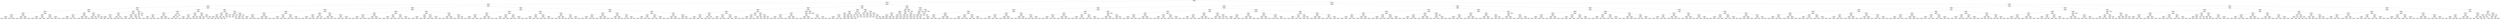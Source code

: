 digraph Tree {
node [shape=box, fontname="helvetica"] ;
edge [fontname="helvetica"] ;
0 [label="x[33] <= -1.12\nsquared_error = 1525.775\nsamples = 210000\nvalue = 81.475"] ;
1 [label="x[20] <= 0.228\nsquared_error = 1514.189\nsamples = 35739\nvalue = 79.567"] ;
0 -> 1 [labeldistance=2.5, labelangle=45, headlabel="True"] ;
2 [label="x[33] <= -1.687\nsquared_error = 1511.962\nsamples = 35019\nvalue = 79.778"] ;
1 -> 2 ;
3 [label="x[17] <= 0.444\nsquared_error = 1511.463\nsamples = 6093\nvalue = 77.773"] ;
2 -> 3 ;
4 [label="x[14] <= 0.349\nsquared_error = 1506.786\nsamples = 5964\nvalue = 78.017"] ;
3 -> 4 ;
5 [label="x[1] <= 0.049\nsquared_error = 1500.744\nsamples = 5870\nvalue = 78.156"] ;
4 -> 5 ;
6 [label="x[33] <= -1.725\nsquared_error = 1496.299\nsamples = 4755\nvalue = 77.758"] ;
5 -> 6 ;
7 [label="x[32] <= -0.761\nsquared_error = 1505.62\nsamples = 3401\nvalue = 77.098"] ;
6 -> 7 ;
8 [label="x[28] <= 0.768\nsquared_error = 1495.213\nsamples = 1140\nvalue = 78.648"] ;
7 -> 8 ;
9 [label="x[13] <= 0.21\nsquared_error = 1492.034\nsamples = 964\nvalue = 77.576"] ;
8 -> 9 ;
10 [label="squared_error = 1476.547\nsamples = 661\nvalue = 79.205"] ;
9 -> 10 ;
11 [label="squared_error = 1507.397\nsamples = 303\nvalue = 74.022"] ;
9 -> 11 ;
12 [label="x[11] <= 0.31\nsquared_error = 1471.794\nsamples = 176\nvalue = 84.525"] ;
8 -> 12 ;
13 [label="squared_error = 1368.273\nsamples = 121\nvalue = 88.938"] ;
12 -> 13 ;
14 [label="squared_error = 1562.426\nsamples = 55\nvalue = 74.815"] ;
12 -> 14 ;
15 [label="x[32] <= -0.021\nsquared_error = 1509.043\nsamples = 2261\nvalue = 76.316"] ;
7 -> 15 ;
16 [label="x[27] <= 0.747\nsquared_error = 1519.03\nsamples = 694\nvalue = 78.187"] ;
15 -> 16 ;
17 [label="squared_error = 1542.824\nsamples = 576\nvalue = 76.892"] ;
16 -> 17 ;
18 [label="squared_error = 1354.723\nsamples = 118\nvalue = 84.51"] ;
16 -> 18 ;
19 [label="x[33] <= -1.734\nsquared_error = 1502.382\nsamples = 1567\nvalue = 75.487"] ;
15 -> 19 ;
20 [label="squared_error = 1501.485\nsamples = 1534\nvalue = 75.746"] ;
19 -> 20 ;
21 [label="squared_error = 1395.42\nsamples = 33\nvalue = 63.424"] ;
19 -> 21 ;
22 [label="x[7] <= 0.468\nsquared_error = 1469.041\nsamples = 1354\nvalue = 79.416"] ;
6 -> 22 ;
23 [label="x[23] <= 0.483\nsquared_error = 1490.402\nsamples = 1000\nvalue = 80.596"] ;
22 -> 23 ;
24 [label="x[8] <= 0.319\nsquared_error = 1489.904\nsamples = 669\nvalue = 81.951"] ;
23 -> 24 ;
25 [label="squared_error = 1466.059\nsamples = 451\nvalue = 80.382"] ;
24 -> 25 ;
26 [label="squared_error = 1523.609\nsamples = 218\nvalue = 85.196"] ;
24 -> 26 ;
27 [label="x[8] <= 0.158\nsquared_error = 1480.2\nsamples = 331\nvalue = 77.857"] ;
23 -> 27 ;
28 [label="squared_error = 1440.28\nsamples = 235\nvalue = 80.665"] ;
27 -> 28 ;
29 [label="squared_error = 1511.377\nsamples = 96\nvalue = 70.984"] ;
27 -> 29 ;
30 [label="x[25] <= 0.073\nsquared_error = 1393.671\nsamples = 354\nvalue = 76.085"] ;
22 -> 30 ;
31 [label="x[11] <= 0.183\nsquared_error = 1383.493\nsamples = 305\nvalue = 77.946"] ;
30 -> 31 ;
32 [label="squared_error = 1385.845\nsamples = 189\nvalue = 74.399"] ;
31 -> 32 ;
33 [label="squared_error = 1325.752\nsamples = 116\nvalue = 83.726"] ;
31 -> 33 ;
34 [label="x[15] <= 0.825\nsquared_error = 1301.246\nsamples = 49\nvalue = 64.5"] ;
30 -> 34 ;
35 [label="squared_error = 1110.219\nsamples = 25\nvalue = 58.651"] ;
34 -> 35 ;
36 [label="squared_error = 1427.476\nsamples = 24\nvalue = 70.593"] ;
34 -> 36 ;
37 [label="x[24] <= 0.815\nsquared_error = 1516.151\nsamples = 1115\nvalue = 79.852"] ;
5 -> 37 ;
38 [label="x[10] <= 0.868\nsquared_error = 1495.104\nsamples = 1093\nvalue = 80.288"] ;
37 -> 38 ;
39 [label="x[31] <= 0.02\nsquared_error = 1489.287\nsamples = 1068\nvalue = 79.905"] ;
38 -> 39 ;
40 [label="x[33] <= -1.732\nsquared_error = 1473.599\nsamples = 1023\nvalue = 79.471"] ;
39 -> 40 ;
41 [label="squared_error = 1461.332\nsamples = 696\nvalue = 78.385"] ;
40 -> 41 ;
42 [label="squared_error = 1491.853\nsamples = 327\nvalue = 81.783"] ;
40 -> 42 ;
43 [label="x[8] <= 0.122\nsquared_error = 1744.338\nsamples = 45\nvalue = 89.77"] ;
39 -> 43 ;
44 [label="squared_error = 1778.788\nsamples = 36\nvalue = 83.861"] ;
43 -> 44 ;
45 [label="squared_error = 908.237\nsamples = 9\nvalue = 113.406"] ;
43 -> 45 ;
46 [label="x[30] <= 0.337\nsquared_error = 1469.937\nsamples = 25\nvalue = 96.64"] ;
38 -> 46 ;
47 [label="x[31] <= 0.261\nsquared_error = 1172.798\nsamples = 22\nvalue = 101.952"] ;
46 -> 47 ;
48 [label="squared_error = 1165.693\nsamples = 20\nvalue = 98.682"] ;
47 -> 48 ;
49 [label="squared_error = 67.554\nsamples = 2\nvalue = 134.653"] ;
47 -> 49 ;
50 [label="x[23] <= 0.943\nsquared_error = 1924.658\nsamples = 3\nvalue = 57.686"] ;
46 -> 50 ;
51 [label="squared_error = 4.025\nsamples = 2\nvalue = 26.686"] ;
50 -> 51 ;
52 [label="squared_error = 0.0\nsamples = 1\nvalue = 119.686"] ;
50 -> 52 ;
53 [label="x[25] <= 0.86\nsquared_error = 2082.694\nsamples = 22\nvalue = 58.18"] ;
37 -> 53 ;
54 [label="x[13] <= 0.669\nsquared_error = 1548.853\nsamples = 20\nvalue = 49.99"] ;
53 -> 54 ;
55 [label="x[33] <= -1.796\nsquared_error = 1247.496\nsamples = 19\nvalue = 45.615"] ;
54 -> 55 ;
56 [label="squared_error = 890.485\nsamples = 15\nvalue = 38.154"] ;
55 -> 56 ;
57 [label="squared_error = 1594.754\nsamples = 4\nvalue = 73.593"] ;
55 -> 57 ;
58 [label="squared_error = 0.0\nsamples = 1\nvalue = 133.122"] ;
54 -> 58 ;
59 [label="x[18] <= 0.204\nsquared_error = 42.619\nsamples = 2\nvalue = 140.081"] ;
53 -> 59 ;
60 [label="squared_error = 0.0\nsamples = 1\nvalue = 146.609"] ;
59 -> 60 ;
61 [label="squared_error = 0.0\nsamples = 1\nvalue = 133.553"] ;
59 -> 61 ;
62 [label="x[5] <= 0.482\nsquared_error = 1808.431\nsamples = 94\nvalue = 69.39"] ;
4 -> 62 ;
63 [label="x[9] <= 0.702\nsquared_error = 1740.755\nsamples = 91\nvalue = 67.429"] ;
62 -> 63 ;
64 [label="x[27] <= 0.4\nsquared_error = 1540.13\nsamples = 62\nvalue = 62.952"] ;
63 -> 64 ;
65 [label="x[24] <= 0.182\nsquared_error = 1371.757\nsamples = 51\nvalue = 59.123"] ;
64 -> 65 ;
66 [label="x[30] <= 0.063\nsquared_error = 1358.044\nsamples = 49\nvalue = 60.776"] ;
65 -> 66 ;
67 [label="squared_error = 1233.686\nsamples = 41\nvalue = 57.779"] ;
66 -> 67 ;
68 [label="squared_error = 1713.425\nsamples = 8\nvalue = 76.135"] ;
66 -> 68 ;
69 [label="x[10] <= 0.699\nsquared_error = 2.202\nsamples = 2\nvalue = 18.644"] ;
65 -> 69 ;
70 [label="squared_error = 0.0\nsamples = 1\nvalue = 17.16"] ;
69 -> 70 ;
71 [label="squared_error = -0.0\nsamples = 1\nvalue = 20.127"] ;
69 -> 71 ;
72 [label="x[1] <= 0.573\nsquared_error = 1937.754\nsamples = 11\nvalue = 80.702"] ;
64 -> 72 ;
73 [label="x[6] <= 0.171\nsquared_error = 1892.013\nsamples = 10\nvalue = 85.368"] ;
72 -> 73 ;
74 [label="squared_error = 1937.265\nsamples = 9\nvalue = 81.306"] ;
73 -> 74 ;
75 [label="squared_error = -0.0\nsamples = 1\nvalue = 121.923"] ;
73 -> 75 ;
76 [label="squared_error = -0.0\nsamples = 1\nvalue = 34.039"] ;
72 -> 76 ;
77 [label="x[25] <= 0.393\nsquared_error = 2035.212\nsamples = 29\nvalue = 77.0"] ;
63 -> 77 ;
78 [label="x[32] <= -0.121\nsquared_error = 1866.736\nsamples = 24\nvalue = 83.766"] ;
77 -> 78 ;
79 [label="x[32] <= -1.156\nsquared_error = 1687.316\nsamples = 8\nvalue = 108.098"] ;
78 -> 79 ;
80 [label="squared_error = 189.385\nsamples = 5\nvalue = 132.769"] ;
79 -> 80 ;
81 [label="squared_error = 1478.685\nsamples = 3\nvalue = 66.979"] ;
79 -> 81 ;
82 [label="x[32] <= 1.568\nsquared_error = 1512.414\nsamples = 16\nvalue = 71.6"] ;
78 -> 82 ;
83 [label="squared_error = 346.07\nsamples = 7\nvalue = 45.103"] ;
82 -> 83 ;
84 [label="squared_error = 1448.802\nsamples = 9\nvalue = 92.208"] ;
82 -> 84 ;
85 [label="x[33] <= -1.763\nsquared_error = 1569.582\nsamples = 5\nvalue = 44.526"] ;
77 -> 85 ;
86 [label="x[32] <= 0.991\nsquared_error = 83.864\nsamples = 4\nvalue = 25.145"] ;
85 -> 86 ;
87 [label="squared_error = 1.345\nsamples = 2\nvalue = 16.641"] ;
86 -> 87 ;
88 [label="squared_error = 21.766\nsamples = 2\nvalue = 33.648"] ;
86 -> 88 ;
89 [label="squared_error = 0.0\nsamples = 1\nvalue = 122.05"] ;
85 -> 89 ;
90 [label="x[21] <= 0.489\nsquared_error = 205.019\nsamples = 3\nvalue = 128.885"] ;
62 -> 90 ;
91 [label="x[32] <= 0.746\nsquared_error = 21.68\nsamples = 2\nvalue = 119.123"] ;
90 -> 91 ;
92 [label="squared_error = 0.0\nsamples = 1\nvalue = 114.467"] ;
91 -> 92 ;
93 [label="squared_error = 0.0\nsamples = 1\nvalue = 123.779"] ;
91 -> 93 ;
94 [label="squared_error = 0.0\nsamples = 1\nvalue = 148.407"] ;
90 -> 94 ;
95 [label="x[27] <= 0.128\nsquared_error = 1597.616\nsamples = 129\nvalue = 66.488"] ;
3 -> 95 ;
96 [label="x[23] <= 0.842\nsquared_error = 1599.978\nsamples = 104\nvalue = 69.749"] ;
95 -> 96 ;
97 [label="x[30] <= 0.029\nsquared_error = 1641.389\nsamples = 64\nvalue = 77.249"] ;
96 -> 97 ;
98 [label="x[32] <= -0.981\nsquared_error = 1595.11\nsamples = 53\nvalue = 84.748"] ;
97 -> 98 ;
99 [label="x[33] <= -1.861\nsquared_error = 899.372\nsamples = 17\nvalue = 109.909"] ;
98 -> 99 ;
100 [label="x[5] <= 0.005\nsquared_error = 406.329\nsamples = 13\nvalue = 121.157"] ;
99 -> 100 ;
101 [label="squared_error = 177.879\nsamples = 10\nvalue = 128.217"] ;
100 -> 101 ;
102 [label="squared_error = 447.921\nsamples = 3\nvalue = 97.625"] ;
100 -> 102 ;
103 [label="x[28] <= 0.05\nsquared_error = 754.112\nsamples = 4\nvalue = 73.352"] ;
99 -> 103 ;
104 [label="squared_error = 20.584\nsamples = 3\nvalue = 57.66"] ;
103 -> 104 ;
105 [label="squared_error = -0.0\nsamples = 1\nvalue = 120.426"] ;
103 -> 105 ;
106 [label="x[2] <= 0.851\nsquared_error = 1483.538\nsamples = 36\nvalue = 72.867"] ;
98 -> 106 ;
107 [label="x[8] <= 0.243\nsquared_error = 1333.332\nsamples = 32\nvalue = 68.929"] ;
106 -> 107 ;
108 [label="squared_error = 1097.675\nsamples = 23\nvalue = 62.962"] ;
107 -> 108 ;
109 [label="squared_error = 1612.098\nsamples = 9\nvalue = 84.176"] ;
107 -> 109 ;
110 [label="x[13] <= 0.783\nsquared_error = 1568.521\nsamples = 4\nvalue = 104.372"] ;
106 -> 110 ;
111 [label="squared_error = 80.052\nsamples = 3\nvalue = 126.796"] ;
110 -> 111 ;
112 [label="squared_error = 0.0\nsamples = 1\nvalue = 37.101"] ;
110 -> 112 ;
113 [label="x[6] <= 0.324\nsquared_error = 287.722\nsamples = 11\nvalue = 41.115"] ;
97 -> 113 ;
114 [label="x[32] <= 0.976\nsquared_error = 186.028\nsamples = 10\nvalue = 37.671"] ;
113 -> 114 ;
115 [label="x[21] <= 0.418\nsquared_error = 167.24\nsamples = 9\nvalue = 39.657"] ;
114 -> 115 ;
116 [label="squared_error = 131.965\nsamples = 6\nvalue = 34.475"] ;
115 -> 116 ;
117 [label="squared_error = 76.658\nsamples = 3\nvalue = 50.022"] ;
115 -> 117 ;
118 [label="squared_error = 0.0\nsamples = 1\nvalue = 19.793"] ;
114 -> 118 ;
119 [label="squared_error = 0.0\nsamples = 1\nvalue = 75.554"] ;
113 -> 119 ;
120 [label="x[28] <= 0.975\nsquared_error = 1299.72\nsamples = 40\nvalue = 57.749"] ;
96 -> 120 ;
121 [label="x[32] <= 1.421\nsquared_error = 1373.025\nsamples = 34\nvalue = 61.589"] ;
120 -> 121 ;
122 [label="x[0] <= 0.052\nsquared_error = 1229.761\nsamples = 31\nvalue = 57.785"] ;
121 -> 122 ;
123 [label="x[19] <= 0.197\nsquared_error = 1504.078\nsamples = 22\nvalue = 62.53"] ;
122 -> 123 ;
124 [label="squared_error = 875.689\nsamples = 7\nvalue = 47.399"] ;
123 -> 124 ;
125 [label="squared_error = 1640.623\nsamples = 15\nvalue = 69.591"] ;
123 -> 125 ;
126 [label="x[13] <= 0.72\nsquared_error = 369.637\nsamples = 9\nvalue = 46.186"] ;
122 -> 126 ;
127 [label="squared_error = 273.29\nsamples = 6\nvalue = 55.553"] ;
126 -> 127 ;
128 [label="squared_error = 35.882\nsamples = 3\nvalue = 27.452"] ;
126 -> 128 ;
129 [label="x[13] <= 0.07\nsquared_error = 1159.211\nsamples = 3\nvalue = 100.892"] ;
121 -> 129 ;
130 [label="x[19] <= 0.011\nsquared_error = 37.52\nsamples = 2\nvalue = 77.078"] ;
129 -> 130 ;
131 [label="squared_error = 0.0\nsamples = 1\nvalue = 83.203"] ;
130 -> 131 ;
132 [label="squared_error = 0.0\nsamples = 1\nvalue = 70.952"] ;
130 -> 132 ;
133 [label="squared_error = -0.0\nsamples = 1\nvalue = 148.519"] ;
129 -> 133 ;
134 [label="x[1] <= 0.427\nsquared_error = 327.257\nsamples = 6\nvalue = 35.988"] ;
120 -> 134 ;
135 [label="x[33] <= -1.861\nsquared_error = 281.882\nsamples = 4\nvalue = 44.328"] ;
134 -> 135 ;
136 [label="x[19] <= 0.094\nsquared_error = 173.349\nsamples = 3\nvalue = 51.443"] ;
135 -> 136 ;
137 [label="squared_error = 29.48\nsamples = 2\nvalue = 60.209"] ;
136 -> 137 ;
138 [label="squared_error = -0.0\nsamples = 1\nvalue = 33.91"] ;
136 -> 138 ;
139 [label="squared_error = 0.0\nsamples = 1\nvalue = 22.983"] ;
135 -> 139 ;
140 [label="x[19] <= 0.875\nsquared_error = 0.715\nsamples = 2\nvalue = 19.309"] ;
134 -> 140 ;
141 [label="squared_error = 0.0\nsamples = 1\nvalue = 18.464"] ;
140 -> 141 ;
142 [label="squared_error = 0.0\nsamples = 1\nvalue = 20.155"] ;
140 -> 142 ;
143 [label="x[9] <= 0.359\nsquared_error = 1359.585\nsamples = 25\nvalue = 52.924"] ;
95 -> 143 ;
144 [label="x[5] <= 0.44\nsquared_error = 915.076\nsamples = 18\nvalue = 45.924"] ;
143 -> 144 ;
145 [label="x[1] <= 0.68\nsquared_error = 432.658\nsamples = 15\nvalue = 39.126"] ;
144 -> 145 ;
146 [label="x[18] <= 0.986\nsquared_error = 475.224\nsamples = 12\nvalue = 42.711"] ;
145 -> 146 ;
147 [label="x[32] <= 0.257\nsquared_error = 514.543\nsamples = 9\nvalue = 46.946"] ;
146 -> 147 ;
148 [label="squared_error = 332.286\nsamples = 8\nvalue = 41.712"] ;
147 -> 148 ;
149 [label="squared_error = -0.0\nsamples = 1\nvalue = 88.82"] ;
147 -> 149 ;
150 [label="x[4] <= 0.566\nsquared_error = 142.035\nsamples = 3\nvalue = 30.006"] ;
146 -> 150 ;
151 [label="squared_error = 7.684\nsamples = 2\nvalue = 21.732"] ;
150 -> 151 ;
152 [label="squared_error = 0.0\nsamples = 1\nvalue = 46.553"] ;
150 -> 152 ;
153 [label="x[21] <= 0.278\nsquared_error = 5.315\nsamples = 3\nvalue = 24.785"] ;
145 -> 153 ;
154 [label="x[32] <= 0.152\nsquared_error = 1.206\nsamples = 2\nvalue = 23.283"] ;
153 -> 154 ;
155 [label="squared_error = 0.0\nsamples = 1\nvalue = 24.381"] ;
154 -> 155 ;
156 [label="squared_error = 0.0\nsamples = 1\nvalue = 22.184"] ;
154 -> 156 ;
157 [label="squared_error = -0.0\nsamples = 1\nvalue = 27.788"] ;
153 -> 157 ;
158 [label="x[12] <= 0.267\nsquared_error = 1940.668\nsamples = 3\nvalue = 79.915"] ;
144 -> 158 ;
159 [label="x[18] <= 0.197\nsquared_error = 320.748\nsamples = 2\nvalue = 109.299"] ;
158 -> 159 ;
160 [label="squared_error = 0.0\nsamples = 1\nvalue = 127.209"] ;
159 -> 160 ;
161 [label="squared_error = 0.0\nsamples = 1\nvalue = 91.39"] ;
159 -> 161 ;
162 [label="squared_error = -0.0\nsamples = 1\nvalue = 21.147"] ;
158 -> 162 ;
163 [label="x[23] <= 0.152\nsquared_error = 2052.543\nsamples = 7\nvalue = 70.926"] ;
143 -> 163 ;
164 [label="x[11] <= 0.002\nsquared_error = 120.334\nsamples = 3\nvalue = 34.627"] ;
163 -> 164 ;
165 [label="x[4] <= 0.722\nsquared_error = 12.158\nsamples = 2\nvalue = 27.136"] ;
164 -> 165 ;
166 [label="squared_error = 0.0\nsamples = 1\nvalue = 23.649"] ;
165 -> 166 ;
167 [label="squared_error = -0.0\nsamples = 1\nvalue = 30.622"] ;
165 -> 167 ;
168 [label="squared_error = 0.0\nsamples = 1\nvalue = 49.608"] ;
164 -> 168 ;
169 [label="x[33] <= -1.816\nsquared_error = 1772.321\nsamples = 4\nvalue = 98.15"] ;
163 -> 169 ;
170 [label="x[3] <= 0.665\nsquared_error = 190.922\nsamples = 3\nvalue = 121.453"] ;
169 -> 170 ;
171 [label="x[11] <= 0.944\nsquared_error = 25.331\nsamples = 2\nvalue = 112.125"] ;
170 -> 171 ;
172 [label="squared_error = 0.0\nsamples = 1\nvalue = 107.092"] ;
171 -> 172 ;
173 [label="squared_error = -0.0\nsamples = 1\nvalue = 117.158"] ;
171 -> 173 ;
174 [label="squared_error = 0.0\nsamples = 1\nvalue = 140.11"] ;
170 -> 174 ;
175 [label="squared_error = -0.0\nsamples = 1\nvalue = 28.24"] ;
169 -> 175 ;
176 [label="x[0] <= 0.185\nsquared_error = 1511.042\nsamples = 28926\nvalue = 80.2"] ;
2 -> 176 ;
177 [label="x[25] <= 0.975\nsquared_error = 1517.833\nsamples = 23275\nvalue = 80.533"] ;
176 -> 177 ;
178 [label="x[14] <= 0.668\nsquared_error = 1521.428\nsamples = 19617\nvalue = 80.801"] ;
177 -> 178 ;
179 [label="x[5] <= 0.516\nsquared_error = 1519.135\nsamples = 19213\nvalue = 80.864"] ;
178 -> 179 ;
180 [label="x[33] <= -1.676\nsquared_error = 1516.534\nsamples = 18445\nvalue = 80.958"] ;
179 -> 180 ;
181 [label="x[28] <= 0.114\nsquared_error = 1475.452\nsamples = 144\nvalue = 89.175"] ;
180 -> 181 ;
182 [label="x[32] <= -1.508\nsquared_error = 1473.776\nsamples = 113\nvalue = 86.218"] ;
181 -> 182 ;
183 [label="squared_error = 1414.109\nsamples = 15\nvalue = 69.612"] ;
182 -> 183 ;
184 [label="squared_error = 1434.239\nsamples = 98\nvalue = 88.76"] ;
182 -> 184 ;
185 [label="x[19] <= 0.296\nsquared_error = 1333.544\nsamples = 31\nvalue = 99.952"] ;
181 -> 185 ;
186 [label="squared_error = 1328.261\nsamples = 19\nvalue = 90.674"] ;
185 -> 186 ;
187 [label="squared_error = 989.798\nsamples = 12\nvalue = 114.642"] ;
185 -> 187 ;
188 [label="x[16] <= 0.241\nsquared_error = 1516.321\nsamples = 18301\nvalue = 80.893"] ;
180 -> 188 ;
189 [label="x[22] <= 0.444\nsquared_error = 1508.451\nsamples = 9314\nvalue = 80.495"] ;
188 -> 189 ;
190 [label="squared_error = 1521.469\nsamples = 6186\nvalue = 80.994"] ;
189 -> 190 ;
191 [label="squared_error = 1481.237\nsamples = 3128\nvalue = 79.507"] ;
189 -> 191 ;
192 [label="x[28] <= 0.865\nsquared_error = 1524.144\nsamples = 8987\nvalue = 81.306"] ;
188 -> 192 ;
193 [label="squared_error = 1528.053\nsamples = 7307\nvalue = 81.732"] ;
192 -> 193 ;
194 [label="squared_error = 1502.906\nsamples = 1680\nvalue = 79.45"] ;
192 -> 194 ;
195 [label="x[17] <= 0.693\nsquared_error = 1576.349\nsamples = 768\nvalue = 78.615"] ;
179 -> 195 ;
196 [label="x[24] <= 0.651\nsquared_error = 1577.282\nsamples = 753\nvalue = 78.95"] ;
195 -> 196 ;
197 [label="x[33] <= -1.342\nsquared_error = 1572.205\nsamples = 733\nvalue = 78.57"] ;
196 -> 197 ;
198 [label="squared_error = 1572.07\nsamples = 449\nvalue = 76.798"] ;
197 -> 198 ;
199 [label="squared_error = 1559.612\nsamples = 284\nvalue = 81.37"] ;
197 -> 199 ;
200 [label="x[31] <= 0.862\nsquared_error = 1564.113\nsamples = 20\nvalue = 92.876"] ;
196 -> 200 ;
201 [label="squared_error = 1158.689\nsamples = 18\nvalue = 100.464"] ;
200 -> 201 ;
202 [label="squared_error = 31.609\nsamples = 2\nvalue = 24.589"] ;
200 -> 202 ;
203 [label="x[13] <= 0.011\nsquared_error = 1241.249\nsamples = 15\nvalue = 61.803"] ;
195 -> 203 ;
204 [label="x[9] <= 0.907\nsquared_error = 1200.039\nsamples = 12\nvalue = 69.647"] ;
203 -> 204 ;
205 [label="squared_error = 210.808\nsamples = 6\nvalue = 55.648"] ;
204 -> 205 ;
206 [label="squared_error = 1797.348\nsamples = 6\nvalue = 83.645"] ;
204 -> 206 ;
207 [label="x[33] <= -1.293\nsquared_error = 175.565\nsamples = 3\nvalue = 30.427"] ;
203 -> 207 ;
208 [label="squared_error = 16.584\nsamples = 2\nvalue = 21.358"] ;
207 -> 208 ;
209 [label="squared_error = -0.0\nsamples = 1\nvalue = 48.566"] ;
207 -> 209 ;
210 [label="x[32] <= 1.059\nsquared_error = 1621.402\nsamples = 404\nvalue = 77.82"] ;
178 -> 210 ;
211 [label="x[30] <= 0.986\nsquared_error = 1633.031\nsamples = 327\nvalue = 79.387"] ;
210 -> 211 ;
212 [label="x[5] <= 0.638\nsquared_error = 1599.401\nsamples = 272\nvalue = 80.963"] ;
211 -> 212 ;
213 [label="x[24] <= 0.813\nsquared_error = 1560.509\nsamples = 263\nvalue = 80.178"] ;
212 -> 213 ;
214 [label="squared_error = 1552.776\nsamples = 262\nvalue = 80.406"] ;
213 -> 214 ;
215 [label="squared_error = -0.0\nsamples = 1\nvalue = 20.403"] ;
213 -> 215 ;
216 [label="x[32] <= 0.428\nsquared_error = 2192.481\nsamples = 9\nvalue = 103.885"] ;
212 -> 216 ;
217 [label="squared_error = 1936.623\nsamples = 8\nvalue = 111.558"] ;
216 -> 217 ;
218 [label="squared_error = -0.0\nsamples = 1\nvalue = 42.498"] ;
216 -> 218 ;
219 [label="x[24] <= 0.828\nsquared_error = 1726.385\nsamples = 55\nvalue = 71.597"] ;
211 -> 219 ;
220 [label="x[32] <= 0.737\nsquared_error = 1642.413\nsamples = 54\nvalue = 70.145"] ;
219 -> 220 ;
221 [label="squared_error = 1542.001\nsamples = 46\nvalue = 66.255"] ;
220 -> 221 ;
222 [label="squared_error = 1632.393\nsamples = 8\nvalue = 92.514"] ;
220 -> 222 ;
223 [label="squared_error = -0.0\nsamples = 1\nvalue = 150.0"] ;
219 -> 223 ;
224 [label="x[32] <= 1.274\nsquared_error = 1517.303\nsamples = 77\nvalue = 71.166"] ;
210 -> 224 ;
225 [label="x[7] <= 0.07\nsquared_error = 1368.35\nsamples = 39\nvalue = 60.575"] ;
224 -> 225 ;
226 [label="x[31] <= 0.749\nsquared_error = 1572.055\nsamples = 29\nvalue = 67.513"] ;
225 -> 226 ;
227 [label="squared_error = 1518.64\nsamples = 28\nvalue = 65.569"] ;
226 -> 227 ;
228 [label="squared_error = 0.0\nsamples = 1\nvalue = 121.936"] ;
226 -> 228 ;
229 [label="x[22] <= 0.437\nsquared_error = 233.243\nsamples = 10\nvalue = 40.456"] ;
225 -> 229 ;
230 [label="squared_error = 186.167\nsamples = 6\nvalue = 31.912"] ;
229 -> 230 ;
231 [label="squared_error = 30.088\nsamples = 4\nvalue = 53.272"] ;
229 -> 231 ;
232 [label="x[22] <= 0.284\nsquared_error = 1436.932\nsamples = 38\nvalue = 82.035"] ;
224 -> 232 ;
233 [label="x[1] <= 0.862\nsquared_error = 1275.616\nsamples = 31\nvalue = 87.677"] ;
232 -> 233 ;
234 [label="squared_error = 1155.699\nsamples = 24\nvalue = 93.747"] ;
233 -> 234 ;
235 [label="squared_error = 1127.31\nsamples = 7\nvalue = 66.865"] ;
233 -> 235 ;
236 [label="x[28] <= 0.839\nsquared_error = 1386.095\nsamples = 7\nvalue = 57.049"] ;
232 -> 236 ;
237 [label="squared_error = 430.196\nsamples = 6\nvalue = 44.028"] ;
236 -> 237 ;
238 [label="squared_error = 0.0\nsamples = 1\nvalue = 135.178"] ;
236 -> 238 ;
239 [label="x[11] <= 0.967\nsquared_error = 1496.091\nsamples = 3658\nvalue = 79.092"] ;
177 -> 239 ;
240 [label="x[17] <= 0.899\nsquared_error = 1492.359\nsamples = 2442\nvalue = 80.232"] ;
239 -> 240 ;
241 [label="x[8] <= 0.406\nsquared_error = 1483.008\nsamples = 2381\nvalue = 79.831"] ;
240 -> 241 ;
242 [label="x[16] <= 0.789\nsquared_error = 1472.588\nsamples = 1813\nvalue = 80.679"] ;
241 -> 242 ;
243 [label="x[13] <= 0.119\nsquared_error = 1464.849\nsamples = 923\nvalue = 78.895"] ;
242 -> 243 ;
244 [label="squared_error = 1508.482\nsamples = 498\nvalue = 76.162"] ;
243 -> 244 ;
245 [label="squared_error = 1394.715\nsamples = 425\nvalue = 82.097"] ;
243 -> 245 ;
246 [label="x[23] <= 0.94\nsquared_error = 1473.891\nsamples = 890\nvalue = 82.529"] ;
242 -> 246 ;
247 [label="squared_error = 1478.645\nsamples = 611\nvalue = 84.077"] ;
246 -> 247 ;
248 [label="squared_error = 1446.732\nsamples = 279\nvalue = 79.138"] ;
246 -> 248 ;
249 [label="x[16] <= 0.901\nsquared_error = 1506.645\nsamples = 568\nvalue = 77.124"] ;
241 -> 249 ;
250 [label="x[4] <= 0.375\nsquared_error = 1507.712\nsamples = 292\nvalue = 80.921"] ;
249 -> 250 ;
251 [label="squared_error = 1551.23\nsamples = 225\nvalue = 82.381"] ;
250 -> 251 ;
252 [label="squared_error = 1330.402\nsamples = 67\nvalue = 76.02"] ;
250 -> 252 ;
253 [label="x[23] <= 0.068\nsquared_error = 1474.126\nsamples = 276\nvalue = 73.107"] ;
249 -> 253 ;
254 [label="squared_error = 1393.075\nsamples = 199\nvalue = 75.257"] ;
253 -> 254 ;
255 [label="squared_error = 1640.781\nsamples = 77\nvalue = 67.551"] ;
253 -> 255 ;
256 [label="x[33] <= -1.25\nsquared_error = 1605.569\nsamples = 61\nvalue = 95.901"] ;
240 -> 256 ;
257 [label="x[33] <= -1.366\nsquared_error = 1430.649\nsamples = 50\nvalue = 99.204"] ;
256 -> 257 ;
258 [label="x[32] <= 1.261\nsquared_error = 947.542\nsamples = 36\nvalue = 111.285"] ;
257 -> 258 ;
259 [label="squared_error = 768.913\nsamples = 33\nvalue = 115.805"] ;
258 -> 259 ;
260 [label="squared_error = 214.636\nsamples = 3\nvalue = 61.555"] ;
258 -> 260 ;
261 [label="x[14] <= 0.51\nsquared_error = 1332.634\nsamples = 14\nvalue = 68.139"] ;
257 -> 261 ;
262 [label="squared_error = 757.168\nsamples = 12\nvalue = 57.565"] ;
261 -> 262 ;
263 [label="squared_error = 89.472\nsamples = 2\nvalue = 131.583"] ;
261 -> 263 ;
264 [label="x[3] <= 0.738\nsquared_error = 2125.656\nsamples = 11\nvalue = 80.887"] ;
256 -> 264 ;
265 [label="x[33] <= -1.157\nsquared_error = 1630.836\nsamples = 7\nvalue = 57.883"] ;
264 -> 265 ;
266 [label="squared_error = 122.379\nsamples = 4\nvalue = 31.727"] ;
265 -> 266 ;
267 [label="squared_error = 1513.736\nsamples = 3\nvalue = 92.757"] ;
265 -> 267 ;
268 [label="x[22] <= 0.502\nsquared_error = 444.879\nsamples = 4\nvalue = 121.144"] ;
264 -> 268 ;
269 [label="squared_error = 0.0\nsamples = 1\nvalue = 88.833"] ;
268 -> 269 ;
270 [label="squared_error = 129.174\nsamples = 3\nvalue = 131.915"] ;
268 -> 270 ;
271 [label="x[3] <= 0.688\nsquared_error = 1495.733\nsamples = 1216\nvalue = 76.802"] ;
239 -> 271 ;
272 [label="x[32] <= 0.164\nsquared_error = 1490.431\nsamples = 902\nvalue = 75.386"] ;
271 -> 272 ;
273 [label="x[4] <= 0.24\nsquared_error = 1498.078\nsamples = 468\nvalue = 73.767"] ;
272 -> 273 ;
274 [label="x[24] <= 0.394\nsquared_error = 1552.087\nsamples = 303\nvalue = 76.321"] ;
273 -> 274 ;
275 [label="squared_error = 1536.922\nsamples = 298\nvalue = 76.786"] ;
274 -> 275 ;
276 [label="squared_error = 1674.599\nsamples = 5\nvalue = 48.6"] ;
274 -> 276 ;
277 [label="x[17] <= 0.316\nsquared_error = 1364.926\nsamples = 165\nvalue = 69.077"] ;
273 -> 277 ;
278 [label="squared_error = 1381.755\nsamples = 160\nvalue = 69.808"] ;
277 -> 278 ;
279 [label="squared_error = 261.813\nsamples = 5\nvalue = 45.679"] ;
277 -> 279 ;
280 [label="x[16] <= 0.049\nsquared_error = 1476.31\nsamples = 434\nvalue = 77.132"] ;
272 -> 280 ;
281 [label="x[19] <= 0.137\nsquared_error = 1407.106\nsamples = 221\nvalue = 74.84"] ;
280 -> 281 ;
282 [label="squared_error = 1359.845\nsamples = 120\nvalue = 69.718"] ;
281 -> 282 ;
283 [label="squared_error = 1395.056\nsamples = 101\nvalue = 80.925"] ;
281 -> 283 ;
284 [label="x[5] <= 0.724\nsquared_error = 1537.008\nsamples = 213\nvalue = 79.51"] ;
280 -> 284 ;
285 [label="squared_error = 1524.905\nsamples = 202\nvalue = 77.847"] ;
284 -> 285 ;
286 [label="squared_error = 776.29\nsamples = 11\nvalue = 110.042"] ;
284 -> 286 ;
287 [label="x[24] <= 0.192\nsquared_error = 1488.644\nsamples = 314\nvalue = 80.872"] ;
271 -> 287 ;
288 [label="x[32] <= -1.327\nsquared_error = 1484.938\nsamples = 308\nvalue = 80.182"] ;
287 -> 288 ;
289 [label="x[17] <= 0.192\nsquared_error = 976.77\nsamples = 29\nvalue = 68.177"] ;
288 -> 289 ;
290 [label="squared_error = 958.213\nsamples = 27\nvalue = 70.438"] ;
289 -> 290 ;
291 [label="squared_error = 227.039\nsamples = 2\nvalue = 37.661"] ;
289 -> 291 ;
292 [label="x[23] <= 0.469\nsquared_error = 1521.222\nsamples = 279\nvalue = 81.43"] ;
288 -> 292 ;
293 [label="squared_error = 1418.534\nsamples = 193\nvalue = 84.445"] ;
292 -> 293 ;
294 [label="squared_error = 1685.492\nsamples = 86\nvalue = 74.664"] ;
292 -> 294 ;
295 [label="x[32] <= 1.047\nsquared_error = 402.287\nsamples = 6\nvalue = 116.258"] ;
287 -> 295 ;
296 [label="x[7] <= 0.586\nsquared_error = 451.156\nsamples = 5\nvalue = 118.553"] ;
295 -> 296 ;
297 [label="squared_error = 424.147\nsamples = 4\nvalue = 113.265"] ;
296 -> 297 ;
298 [label="squared_error = 0.0\nsamples = 1\nvalue = 139.704"] ;
296 -> 298 ;
299 [label="squared_error = -0.0\nsamples = 1\nvalue = 104.786"] ;
295 -> 299 ;
300 [label="x[28] <= 0.251\nsquared_error = 1480.736\nsamples = 5651\nvalue = 78.829"] ;
176 -> 300 ;
301 [label="x[10] <= 0.054\nsquared_error = 1488.227\nsamples = 4785\nvalue = 78.238"] ;
300 -> 301 ;
302 [label="x[6] <= 0.032\nsquared_error = 1489.924\nsamples = 4664\nvalue = 78.081"] ;
301 -> 302 ;
303 [label="x[29] <= 0.862\nsquared_error = 1487.637\nsamples = 3474\nvalue = 77.581"] ;
302 -> 303 ;
304 [label="x[22] <= 0.849\nsquared_error = 1474.428\nsamples = 2785\nvalue = 78.251"] ;
303 -> 304 ;
305 [label="x[25] <= 0.811\nsquared_error = 1453.612\nsamples = 1849\nvalue = 79.029"] ;
304 -> 305 ;
306 [label="squared_error = 1447.629\nsamples = 1402\nvalue = 79.903"] ;
305 -> 306 ;
307 [label="squared_error = 1462.469\nsamples = 447\nvalue = 76.288"] ;
305 -> 307 ;
308 [label="x[15] <= 0.794\nsquared_error = 1511.988\nsamples = 936\nvalue = 76.713"] ;
304 -> 308 ;
309 [label="squared_error = 1458.808\nsamples = 486\nvalue = 74.428"] ;
308 -> 309 ;
310 [label="squared_error = 1557.695\nsamples = 450\nvalue = 79.181"] ;
308 -> 310 ;
311 [label="x[32] <= 0.82\nsquared_error = 1531.888\nsamples = 689\nvalue = 74.874"] ;
303 -> 311 ;
312 [label="x[23] <= 0.59\nsquared_error = 1546.916\nsamples = 482\nvalue = 73.098"] ;
311 -> 312 ;
313 [label="squared_error = 1512.426\nsamples = 332\nvalue = 74.95"] ;
312 -> 313 ;
314 [label="squared_error = 1598.855\nsamples = 150\nvalue = 68.998"] ;
312 -> 314 ;
315 [label="x[24] <= 0.791\nsquared_error = 1472.443\nsamples = 207\nvalue = 79.01"] ;
311 -> 315 ;
316 [label="squared_error = 1414.142\nsamples = 200\nvalue = 77.827"] ;
315 -> 316 ;
317 [label="squared_error = 1955.531\nsamples = 7\nvalue = 112.813"] ;
315 -> 317 ;
318 [label="x[29] <= 0.367\nsquared_error = 1493.742\nsamples = 1190\nvalue = 79.54"] ;
302 -> 318 ;
319 [label="x[30] <= 0.518\nsquared_error = 1486.803\nsamples = 948\nvalue = 78.286"] ;
318 -> 319 ;
320 [label="x[17] <= 0.96\nsquared_error = 1467.176\nsamples = 721\nvalue = 77.015"] ;
319 -> 320 ;
321 [label="squared_error = 1469.814\nsamples = 706\nvalue = 77.438"] ;
320 -> 321 ;
322 [label="squared_error = 938.371\nsamples = 15\nvalue = 57.109"] ;
320 -> 322 ;
323 [label="x[17] <= 0.601\nsquared_error = 1527.725\nsamples = 227\nvalue = 82.321"] ;
319 -> 323 ;
324 [label="squared_error = 1514.99\nsamples = 222\nvalue = 81.504"] ;
323 -> 324 ;
325 [label="squared_error = 747.058\nsamples = 5\nvalue = 118.604"] ;
323 -> 325 ;
326 [label="x[11] <= 0.039\nsquared_error = 1490.63\nsamples = 242\nvalue = 84.453"] ;
318 -> 326 ;
327 [label="x[21] <= 0.527\nsquared_error = 1477.477\nsamples = 162\nvalue = 88.053"] ;
326 -> 327 ;
328 [label="squared_error = 1452.67\nsamples = 122\nvalue = 84.985"] ;
327 -> 328 ;
329 [label="squared_error = 1436.879\nsamples = 40\nvalue = 97.41"] ;
327 -> 329 ;
330 [label="x[24] <= 0.903\nsquared_error = 1437.847\nsamples = 80\nvalue = 77.161"] ;
326 -> 330 ;
331 [label="squared_error = 1452.753\nsamples = 78\nvalue = 76.438"] ;
330 -> 331 ;
332 [label="squared_error = 40.906\nsamples = 2\nvalue = 105.361"] ;
330 -> 332 ;
333 [label="x[27] <= 0.058\nsquared_error = 1385.118\nsamples = 121\nvalue = 84.3"] ;
301 -> 333 ;
334 [label="x[12] <= 0.583\nsquared_error = 1359.808\nsamples = 106\nvalue = 87.597"] ;
333 -> 334 ;
335 [label="x[16] <= 0.61\nsquared_error = 1318.639\nsamples = 70\nvalue = 93.267"] ;
334 -> 335 ;
336 [label="x[21] <= 0.829\nsquared_error = 1273.672\nsamples = 41\nvalue = 99.243"] ;
335 -> 336 ;
337 [label="squared_error = 1293.674\nsamples = 32\nvalue = 103.647"] ;
336 -> 337 ;
338 [label="squared_error = 888.41\nsamples = 9\nvalue = 83.584"] ;
336 -> 338 ;
339 [label="x[30] <= 0.372\nsquared_error = 1260.375\nsamples = 29\nvalue = 84.82"] ;
335 -> 339 ;
340 [label="squared_error = 1205.358\nsamples = 25\nvalue = 90.137"] ;
339 -> 340 ;
341 [label="squared_error = 323.301\nsamples = 4\nvalue = 51.59"] ;
339 -> 341 ;
342 [label="x[23] <= 0.574\nsquared_error = 1255.768\nsamples = 36\nvalue = 76.571"] ;
334 -> 342 ;
343 [label="x[33] <= -1.28\nsquared_error = 1179.404\nsamples = 25\nvalue = 83.531"] ;
342 -> 343 ;
344 [label="squared_error = 990.47\nsamples = 21\nvalue = 88.779"] ;
343 -> 344 ;
345 [label="squared_error = 1267.615\nsamples = 4\nvalue = 55.98"] ;
343 -> 345 ;
346 [label="x[25] <= 0.692\nsquared_error = 1068.992\nsamples = 11\nvalue = 60.753"] ;
342 -> 346 ;
347 [label="squared_error = 511.812\nsamples = 8\nvalue = 44.988"] ;
346 -> 347 ;
348 [label="squared_error = 124.682\nsamples = 3\nvalue = 102.793"] ;
346 -> 348 ;
349 [label="x[18] <= 0.954\nsquared_error = 944.459\nsamples = 15\nvalue = 61.004"] ;
333 -> 349 ;
350 [label="x[23] <= 0.144\nsquared_error = 952.408\nsamples = 9\nvalue = 70.736"] ;
349 -> 350 ;
351 [label="x[12] <= 0.202\nsquared_error = 885.098\nsamples = 7\nvalue = 79.358"] ;
350 -> 351 ;
352 [label="squared_error = 340.671\nsamples = 6\nvalue = 69.416"] ;
351 -> 352 ;
353 [label="squared_error = 0.0\nsamples = 1\nvalue = 139.012"] ;
351 -> 353 ;
354 [label="x[32] <= -1.491\nsquared_error = 17.168\nsamples = 2\nvalue = 40.559"] ;
350 -> 354 ;
355 [label="squared_error = 0.0\nsamples = 1\nvalue = 36.416"] ;
354 -> 355 ;
356 [label="squared_error = -0.0\nsamples = 1\nvalue = 44.703"] ;
354 -> 356 ;
357 [label="x[23] <= 0.4\nsquared_error = 577.372\nsamples = 6\nvalue = 46.406"] ;
349 -> 357 ;
358 [label="x[15] <= 0.542\nsquared_error = 113.59\nsamples = 3\nvalue = 29.635"] ;
357 -> 358 ;
359 [label="squared_error = 0.0\nsamples = 1\nvalue = 16.15"] ;
358 -> 359 ;
360 [label="squared_error = 34.001\nsamples = 2\nvalue = 36.377"] ;
358 -> 360 ;
361 [label="x[15] <= 0.89\nsquared_error = 478.603\nsamples = 3\nvalue = 63.177"] ;
357 -> 361 ;
362 [label="squared_error = 34.516\nsamples = 2\nvalue = 48.085"] ;
361 -> 362 ;
363 [label="squared_error = -0.0\nsamples = 1\nvalue = 93.363"] ;
361 -> 363 ;
364 [label="x[16] <= 0.408\nsquared_error = 1426.772\nsamples = 866\nvalue = 82.091"] ;
300 -> 364 ;
365 [label="x[14] <= 0.591\nsquared_error = 1432.865\nsamples = 462\nvalue = 85.02"] ;
364 -> 365 ;
366 [label="x[12] <= 0.036\nsquared_error = 1410.808\nsamples = 449\nvalue = 85.584"] ;
365 -> 366 ;
367 [label="x[24] <= 0.316\nsquared_error = 1501.345\nsamples = 297\nvalue = 87.44"] ;
366 -> 367 ;
368 [label="x[8] <= 0.029\nsquared_error = 1501.605\nsamples = 290\nvalue = 86.953"] ;
367 -> 368 ;
369 [label="squared_error = 1492.461\nsamples = 219\nvalue = 89.211"] ;
368 -> 369 ;
370 [label="squared_error = 1465.554\nsamples = 71\nvalue = 79.987"] ;
368 -> 370 ;
371 [label="x[10] <= 0.825\nsquared_error = 1073.296\nsamples = 7\nvalue = 107.625"] ;
367 -> 371 ;
372 [label="squared_error = 355.216\nsamples = 6\nvalue = 118.945"] ;
371 -> 372 ;
373 [label="squared_error = 0.0\nsamples = 1\nvalue = 39.706"] ;
371 -> 373 ;
374 [label="x[23] <= 0.348\nsquared_error = 1214.018\nsamples = 152\nvalue = 81.957"] ;
366 -> 374 ;
375 [label="x[6] <= 0.527\nsquared_error = 1212.065\nsamples = 109\nvalue = 80.047"] ;
374 -> 375 ;
376 [label="squared_error = 1249.498\nsamples = 79\nvalue = 83.892"] ;
375 -> 376 ;
377 [label="squared_error = 972.052\nsamples = 30\nvalue = 69.922"] ;
375 -> 377 ;
378 [label="x[6] <= 0.95\nsquared_error = 1186.298\nsamples = 43\nvalue = 86.797"] ;
374 -> 378 ;
379 [label="squared_error = 1279.18\nsamples = 31\nvalue = 79.851"] ;
378 -> 379 ;
380 [label="squared_error = 499.71\nsamples = 12\nvalue = 104.741"] ;
378 -> 380 ;
381 [label="x[23] <= 0.413\nsquared_error = 1804.897\nsamples = 13\nvalue = 65.558"] ;
365 -> 381 ;
382 [label="x[6] <= 0.979\nsquared_error = 1507.418\nsamples = 9\nvalue = 83.563"] ;
381 -> 382 ;
383 [label="x[32] <= -0.036\nsquared_error = 1264.352\nsamples = 7\nvalue = 93.897"] ;
382 -> 383 ;
384 [label="squared_error = 857.956\nsamples = 4\nvalue = 111.649"] ;
383 -> 384 ;
385 [label="squared_error = 825.742\nsamples = 3\nvalue = 70.227"] ;
383 -> 385 ;
386 [label="x[19] <= 0.233\nsquared_error = 676.229\nsamples = 2\nvalue = 47.395"] ;
382 -> 386 ;
387 [label="squared_error = 0.0\nsamples = 1\nvalue = 73.399"] ;
386 -> 387 ;
388 [label="squared_error = -0.0\nsamples = 1\nvalue = 21.39"] ;
386 -> 388 ;
389 [label="x[9] <= 0.369\nsquared_error = 103.602\nsamples = 4\nvalue = 25.046"] ;
381 -> 389 ;
390 [label="x[18] <= 0.911\nsquared_error = 1.018\nsamples = 2\nvalue = 16.029"] ;
389 -> 390 ;
391 [label="squared_error = 0.0\nsamples = 1\nvalue = 17.037"] ;
390 -> 391 ;
392 [label="squared_error = 0.0\nsamples = 1\nvalue = 15.02"] ;
390 -> 392 ;
393 [label="x[33] <= -1.242\nsquared_error = 43.559\nsamples = 2\nvalue = 34.063"] ;
389 -> 393 ;
394 [label="squared_error = 0.0\nsamples = 1\nvalue = 40.663"] ;
393 -> 394 ;
395 [label="squared_error = 0.0\nsamples = 1\nvalue = 27.464"] ;
393 -> 395 ;
396 [label="x[21] <= 0.299\nsquared_error = 1398.771\nsamples = 404\nvalue = 78.741"] ;
364 -> 396 ;
397 [label="x[6] <= 0.587\nsquared_error = 1350.948\nsamples = 271\nvalue = 80.989"] ;
396 -> 397 ;
398 [label="x[9] <= 0.741\nsquared_error = 1354.321\nsamples = 207\nvalue = 83.701"] ;
397 -> 398 ;
399 [label="x[24] <= 0.624\nsquared_error = 1385.522\nsamples = 129\nvalue = 87.888"] ;
398 -> 399 ;
400 [label="squared_error = 1404.717\nsamples = 124\nvalue = 86.936"] ;
399 -> 400 ;
401 [label="squared_error = 329.64\nsamples = 5\nvalue = 111.497"] ;
399 -> 401 ;
402 [label="x[32] <= -0.353\nsquared_error = 1225.767\nsamples = 78\nvalue = 76.776"] ;
398 -> 402 ;
403 [label="squared_error = 959.64\nsamples = 29\nvalue = 88.112"] ;
402 -> 403 ;
404 [label="squared_error = 1262.199\nsamples = 49\nvalue = 70.067"] ;
402 -> 404 ;
405 [label="x[24] <= 0.672\nsquared_error = 1239.315\nsamples = 64\nvalue = 72.218"] ;
397 -> 405 ;
406 [label="x[11] <= 0.859\nsquared_error = 1230.319\nsamples = 60\nvalue = 74.033"] ;
405 -> 406 ;
407 [label="squared_error = 1233.803\nsamples = 40\nvalue = 77.679"] ;
406 -> 407 ;
408 [label="squared_error = 1143.578\nsamples = 20\nvalue = 66.74"] ;
406 -> 408 ;
409 [label="x[19] <= 0.643\nsquared_error = 583.432\nsamples = 4\nvalue = 44.989"] ;
405 -> 409 ;
410 [label="squared_error = 675.159\nsamples = 2\nvalue = 59.24"] ;
409 -> 410 ;
411 [label="squared_error = 85.533\nsamples = 2\nvalue = 30.738"] ;
409 -> 411 ;
412 [label="x[6] <= 0.134\nsquared_error = 1464.944\nsamples = 133\nvalue = 74.161"] ;
396 -> 412 ;
413 [label="x[18] <= 0.928\nsquared_error = 1374.014\nsamples = 92\nvalue = 70.691"] ;
412 -> 413 ;
414 [label="x[7] <= 0.905\nsquared_error = 1246.125\nsamples = 42\nvalue = 76.835"] ;
413 -> 414 ;
415 [label="squared_error = 943.288\nsamples = 29\nvalue = 71.626"] ;
414 -> 415 ;
416 [label="squared_error = 1726.105\nsamples = 13\nvalue = 88.456"] ;
414 -> 416 ;
417 [label="x[32] <= 0.935\nsquared_error = 1423.1\nsamples = 50\nvalue = 65.531"] ;
413 -> 417 ;
418 [label="squared_error = 1465.876\nsamples = 42\nvalue = 70.166"] ;
417 -> 418 ;
419 [label="squared_error = 493.569\nsamples = 8\nvalue = 41.196"] ;
417 -> 419 ;
420 [label="x[14] <= 0.225\nsquared_error = 1581.34\nsamples = 41\nvalue = 81.948"] ;
412 -> 420 ;
421 [label="x[33] <= -1.582\nsquared_error = 1550.312\nsamples = 40\nvalue = 83.259"] ;
420 -> 421 ;
422 [label="squared_error = 1115.36\nsamples = 6\nvalue = 99.309"] ;
421 -> 422 ;
423 [label="squared_error = 1573.587\nsamples = 34\nvalue = 80.427"] ;
421 -> 423 ;
424 [label="squared_error = -0.0\nsamples = 1\nvalue = 29.472"] ;
420 -> 424 ;
425 [label="x[33] <= -1.156\nsquared_error = 1515.485\nsamples = 720\nvalue = 69.325"] ;
1 -> 425 ;
426 [label="x[25] <= 0.871\nsquared_error = 1452.877\nsamples = 676\nvalue = 68.072"] ;
425 -> 426 ;
427 [label="x[12] <= 0.097\nsquared_error = 1462.333\nsamples = 586\nvalue = 69.61"] ;
426 -> 427 ;
428 [label="x[4] <= 0.666\nsquared_error = 1410.589\nsamples = 376\nvalue = 67.047"] ;
427 -> 428 ;
429 [label="x[6] <= 0.095\nsquared_error = 1387.616\nsamples = 308\nvalue = 65.245"] ;
428 -> 429 ;
430 [label="x[1] <= 0.044\nsquared_error = 1315.439\nsamples = 234\nvalue = 62.942"] ;
429 -> 430 ;
431 [label="x[26] <= 0.469\nsquared_error = 1327.947\nsamples = 186\nvalue = 64.728"] ;
430 -> 431 ;
432 [label="x[14] <= 0.982\nsquared_error = 1387.158\nsamples = 147\nvalue = 67.257"] ;
431 -> 432 ;
433 [label="squared_error = 1404.909\nsamples = 143\nvalue = 67.844"] ;
432 -> 433 ;
434 [label="squared_error = 300.083\nsamples = 4\nvalue = 46.277"] ;
432 -> 434 ;
435 [label="x[9] <= 0.069\nsquared_error = 989.757\nsamples = 39\nvalue = 55.194"] ;
431 -> 435 ;
436 [label="squared_error = 549.234\nsamples = 24\nvalue = 47.476"] ;
435 -> 436 ;
437 [label="squared_error = 1446.813\nsamples = 15\nvalue = 67.542"] ;
435 -> 437 ;
438 [label="x[24] <= 0.174\nsquared_error = 1206.773\nsamples = 48\nvalue = 56.025"] ;
430 -> 438 ;
439 [label="x[13] <= 0.974\nsquared_error = 1156.608\nsamples = 47\nvalue = 54.768"] ;
438 -> 439 ;
440 [label="squared_error = 909.336\nsamples = 17\nvalue = 66.235"] ;
439 -> 440 ;
441 [label="squared_error = 1179.992\nsamples = 30\nvalue = 48.27"] ;
439 -> 441 ;
442 [label="squared_error = 0.0\nsamples = 1\nvalue = 115.103"] ;
438 -> 442 ;
443 [label="x[22] <= 0.933\nsquared_error = 1546.077\nsamples = 74\nvalue = 72.526"] ;
429 -> 443 ;
444 [label="x[11] <= 0.31\nsquared_error = 1376.112\nsamples = 50\nvalue = 67.748"] ;
443 -> 444 ;
445 [label="x[32] <= 0.792\nsquared_error = 1685.988\nsamples = 24\nvalue = 77.813"] ;
444 -> 445 ;
446 [label="squared_error = 1323.52\nsamples = 13\nvalue = 85.812"] ;
445 -> 446 ;
447 [label="squared_error = 1949.406\nsamples = 11\nvalue = 68.361"] ;
445 -> 447 ;
448 [label="x[33] <= -1.417\nsquared_error = 910.244\nsamples = 26\nvalue = 58.458"] ;
444 -> 448 ;
449 [label="squared_error = 731.803\nsamples = 20\nvalue = 51.347"] ;
448 -> 449 ;
450 [label="squared_error = 774.794\nsamples = 6\nvalue = 82.159"] ;
448 -> 450 ;
451 [label="x[33] <= -1.348\nsquared_error = 1753.565\nsamples = 24\nvalue = 82.479"] ;
443 -> 451 ;
452 [label="x[11] <= 0.419\nsquared_error = 1566.961\nsamples = 15\nvalue = 96.358"] ;
451 -> 452 ;
453 [label="squared_error = 1409.807\nsamples = 9\nvalue = 81.275"] ;
452 -> 453 ;
454 [label="squared_error = 949.594\nsamples = 6\nvalue = 118.982"] ;
452 -> 454 ;
455 [label="x[0] <= 0.743\nsquared_error = 1208.395\nsamples = 9\nvalue = 59.346"] ;
451 -> 455 ;
456 [label="squared_error = 1158.937\nsamples = 7\nvalue = 68.507"] ;
455 -> 456 ;
457 [label="squared_error = 59.811\nsamples = 2\nvalue = 27.284"] ;
455 -> 457 ;
458 [label="x[32] <= 1.117\nsquared_error = 1433.307\nsamples = 68\nvalue = 75.21"] ;
428 -> 458 ;
459 [label="x[14] <= 0.514\nsquared_error = 1430.591\nsamples = 55\nvalue = 79.632"] ;
458 -> 459 ;
460 [label="x[27] <= 0.184\nsquared_error = 1379.424\nsamples = 54\nvalue = 78.443"] ;
459 -> 460 ;
461 [label="x[23] <= 0.699\nsquared_error = 1264.819\nsamples = 44\nvalue = 82.838"] ;
460 -> 461 ;
462 [label="squared_error = 1243.4\nsamples = 38\nvalue = 78.961"] ;
461 -> 462 ;
463 [label="squared_error = 702.298\nsamples = 6\nvalue = 107.394"] ;
461 -> 463 ;
464 [label="x[21] <= 0.687\nsquared_error = 1424.733\nsamples = 10\nvalue = 59.105"] ;
460 -> 464 ;
465 [label="squared_error = 1014.121\nsamples = 9\nvalue = 51.563"] ;
464 -> 465 ;
466 [label="squared_error = -0.0\nsamples = 1\nvalue = 126.989"] ;
464 -> 466 ;
467 [label="squared_error = 0.0\nsamples = 1\nvalue = 143.798"] ;
459 -> 467 ;
468 [label="x[9] <= 0.17\nsquared_error = 1012.083\nsamples = 13\nvalue = 56.502"] ;
458 -> 468 ;
469 [label="x[28] <= 0.153\nsquared_error = 468.817\nsamples = 8\nvalue = 39.349"] ;
468 -> 469 ;
470 [label="x[21] <= 0.649\nsquared_error = 274.151\nsamples = 7\nvalue = 33.63"] ;
469 -> 470 ;
471 [label="squared_error = 24.487\nsamples = 4\nvalue = 24.511"] ;
470 -> 471 ;
472 [label="squared_error = 348.307\nsamples = 3\nvalue = 45.789"] ;
470 -> 472 ;
473 [label="squared_error = -0.0\nsamples = 1\nvalue = 79.381"] ;
469 -> 473 ;
474 [label="x[32] <= 1.478\nsquared_error = 657.41\nsamples = 5\nvalue = 83.945"] ;
468 -> 474 ;
475 [label="x[15] <= 0.729\nsquared_error = 32.088\nsamples = 4\nvalue = 71.378"] ;
474 -> 475 ;
476 [label="squared_error = 6.233\nsamples = 3\nvalue = 74.401"] ;
475 -> 476 ;
477 [label="squared_error = 0.0\nsamples = 1\nvalue = 62.31"] ;
475 -> 477 ;
478 [label="squared_error = 0.0\nsamples = 1\nvalue = 134.214"] ;
474 -> 478 ;
479 [label="x[24] <= 0.811\nsquared_error = 1522.171\nsamples = 210\nvalue = 74.198"] ;
427 -> 479 ;
480 [label="x[29] <= 0.44\nsquared_error = 1500.221\nsamples = 208\nvalue = 73.608"] ;
479 -> 480 ;
481 [label="x[22] <= 0.437\nsquared_error = 1393.772\nsamples = 162\nvalue = 70.312"] ;
480 -> 481 ;
482 [label="x[31] <= 0.547\nsquared_error = 1166.988\nsamples = 107\nvalue = 73.722"] ;
481 -> 482 ;
483 [label="x[32] <= -1.454\nsquared_error = 1154.098\nsamples = 99\nvalue = 75.284"] ;
482 -> 483 ;
484 [label="squared_error = 659.628\nsamples = 12\nvalue = 62.33"] ;
483 -> 484 ;
485 [label="squared_error = 1195.961\nsamples = 87\nvalue = 77.071"] ;
483 -> 485 ;
486 [label="x[33] <= -1.307\nsquared_error = 922.566\nsamples = 8\nvalue = 54.39"] ;
482 -> 486 ;
487 [label="squared_error = 277.821\nsamples = 7\nvalue = 44.538"] ;
486 -> 487 ;
488 [label="squared_error = 0.0\nsamples = 1\nvalue = 123.356"] ;
486 -> 488 ;
489 [label="x[3] <= 0.7\nsquared_error = 1768.347\nsamples = 55\nvalue = 63.679"] ;
481 -> 489 ;
490 [label="x[5] <= 0.868\nsquared_error = 1476.205\nsamples = 42\nvalue = 58.557"] ;
489 -> 490 ;
491 [label="squared_error = 1454.976\nsamples = 40\nvalue = 56.846"] ;
490 -> 491 ;
492 [label="squared_error = 672.443\nsamples = 2\nvalue = 92.76"] ;
490 -> 492 ;
493 [label="x[33] <= -1.51\nsquared_error = 2353.57\nsamples = 13\nvalue = 80.227"] ;
489 -> 493 ;
494 [label="squared_error = 1020.393\nsamples = 7\nvalue = 45.069"] ;
493 -> 494 ;
495 [label="squared_error = 784.244\nsamples = 6\nvalue = 121.246"] ;
493 -> 495 ;
496 [label="x[21] <= 0.548\nsquared_error = 1702.149\nsamples = 46\nvalue = 85.214"] ;
480 -> 496 ;
497 [label="x[1] <= 0.487\nsquared_error = 1504.406\nsamples = 34\nvalue = 92.82"] ;
496 -> 497 ;
498 [label="x[23] <= 0.576\nsquared_error = 1147.839\nsamples = 29\nvalue = 98.855"] ;
497 -> 498 ;
499 [label="squared_error = 1224.263\nsamples = 12\nvalue = 86.092"] ;
498 -> 499 ;
500 [label="squared_error = 897.753\nsamples = 17\nvalue = 107.864"] ;
498 -> 500 ;
501 [label="x[22] <= 0.759\nsquared_error = 2135.961\nsamples = 5\nvalue = 57.816"] ;
497 -> 501 ;
502 [label="squared_error = 40.798\nsamples = 3\nvalue = 22.134"] ;
501 -> 502 ;
503 [label="squared_error = 504.279\nsamples = 2\nvalue = 111.339"] ;
501 -> 503 ;
504 [label="x[8] <= 0.721\nsquared_error = 1634.165\nsamples = 12\nvalue = 63.665"] ;
496 -> 504 ;
505 [label="x[1] <= 0.167\nsquared_error = 1621.558\nsamples = 10\nvalue = 71.099"] ;
504 -> 505 ;
506 [label="squared_error = 725.007\nsamples = 6\nvalue = 53.568"] ;
505 -> 506 ;
507 [label="squared_error = 1813.889\nsamples = 4\nvalue = 97.395"] ;
505 -> 507 ;
508 [label="x[32] <= 0.922\nsquared_error = 39.519\nsamples = 2\nvalue = 26.498"] ;
504 -> 508 ;
509 [label="squared_error = 0.0\nsamples = 1\nvalue = 32.785"] ;
508 -> 509 ;
510 [label="squared_error = 0.0\nsamples = 1\nvalue = 20.212"] ;
508 -> 510 ;
511 [label="x[30] <= 0.555\nsquared_error = 6.488\nsamples = 2\nvalue = 135.535"] ;
479 -> 511 ;
512 [label="squared_error = 0.0\nsamples = 1\nvalue = 138.082"] ;
511 -> 512 ;
513 [label="squared_error = 0.0\nsamples = 1\nvalue = 132.988"] ;
511 -> 513 ;
514 [label="x[1] <= 0.1\nsquared_error = 1275.728\nsamples = 90\nvalue = 58.063"] ;
426 -> 514 ;
515 [label="x[5] <= 0.036\nsquared_error = 1341.521\nsamples = 79\nvalue = 60.932"] ;
514 -> 515 ;
516 [label="x[17] <= 0.72\nsquared_error = 1324.624\nsamples = 76\nvalue = 62.543"] ;
515 -> 516 ;
517 [label="x[2] <= 0.345\nsquared_error = 1311.22\nsamples = 73\nvalue = 64.149"] ;
516 -> 517 ;
518 [label="x[33] <= -1.532\nsquared_error = 1437.912\nsamples = 54\nvalue = 69.403"] ;
517 -> 518 ;
519 [label="x[23] <= 0.685\nsquared_error = 1088.433\nsamples = 26\nvalue = 59.208"] ;
518 -> 519 ;
520 [label="squared_error = 1217.958\nsamples = 19\nvalue = 66.41"] ;
519 -> 520 ;
521 [label="squared_error = 213.913\nsamples = 7\nvalue = 39.659"] ;
519 -> 521 ;
522 [label="x[9] <= 0.303\nsquared_error = 1576.303\nsamples = 28\nvalue = 78.869"] ;
518 -> 522 ;
523 [label="squared_error = 1477.973\nsamples = 20\nvalue = 70.999"] ;
522 -> 523 ;
524 [label="squared_error = 1280.161\nsamples = 8\nvalue = 98.544"] ;
522 -> 524 ;
525 [label="x[15] <= 0.874\nsquared_error = 649.82\nsamples = 19\nvalue = 49.22"] ;
517 -> 525 ;
526 [label="x[22] <= 0.842\nsquared_error = 495.18\nsamples = 12\nvalue = 40.775"] ;
525 -> 526 ;
527 [label="squared_error = 222.906\nsamples = 9\nvalue = 32.586"] ;
526 -> 527 ;
528 [label="squared_error = 507.357\nsamples = 3\nvalue = 65.341"] ;
526 -> 528 ;
529 [label="x[32] <= 0.269\nsquared_error = 583.101\nsamples = 7\nvalue = 63.696"] ;
525 -> 529 ;
530 [label="squared_error = 186.892\nsamples = 6\nvalue = 55.3"] ;
529 -> 530 ;
531 [label="squared_error = -0.0\nsamples = 1\nvalue = 114.069"] ;
529 -> 531 ;
532 [label="x[22] <= 0.854\nsquared_error = 59.742\nsamples = 3\nvalue = 23.45"] ;
516 -> 532 ;
533 [label="x[32] <= 0.235\nsquared_error = 7.643\nsamples = 2\nvalue = 18.223"] ;
532 -> 533 ;
534 [label="squared_error = 0.0\nsamples = 1\nvalue = 15.458"] ;
533 -> 534 ;
535 [label="squared_error = -0.0\nsamples = 1\nvalue = 20.987"] ;
533 -> 535 ;
536 [label="squared_error = 0.0\nsamples = 1\nvalue = 33.904"] ;
532 -> 536 ;
537 [label="x[16] <= 0.704\nsquared_error = 38.015\nsamples = 3\nvalue = 20.118"] ;
515 -> 537 ;
538 [label="x[33] <= -1.643\nsquared_error = 0.61\nsamples = 2\nvalue = 15.781"] ;
537 -> 538 ;
539 [label="squared_error = 0.0\nsamples = 1\nvalue = 15.0"] ;
538 -> 539 ;
540 [label="squared_error = 0.0\nsamples = 1\nvalue = 16.562"] ;
538 -> 540 ;
541 [label="squared_error = 0.0\nsamples = 1\nvalue = 28.79"] ;
537 -> 541 ;
542 [label="x[9] <= 0.818\nsquared_error = 319.506\nsamples = 11\nvalue = 37.457"] ;
514 -> 542 ;
543 [label="x[21] <= 0.325\nsquared_error = 149.716\nsamples = 7\nvalue = 30.595"] ;
542 -> 543 ;
544 [label="x[6] <= 0.767\nsquared_error = 75.702\nsamples = 3\nvalue = 42.656"] ;
543 -> 544 ;
545 [label="x[12] <= 0.464\nsquared_error = 11.047\nsamples = 2\nvalue = 36.811"] ;
544 -> 545 ;
546 [label="squared_error = 0.0\nsamples = 1\nvalue = 33.487"] ;
545 -> 546 ;
547 [label="squared_error = -0.0\nsamples = 1\nvalue = 40.134"] ;
545 -> 547 ;
548 [label="squared_error = 0.0\nsamples = 1\nvalue = 54.347"] ;
544 -> 548 ;
549 [label="x[7] <= 0.401\nsquared_error = 14.31\nsamples = 4\nvalue = 21.55"] ;
543 -> 549 ;
550 [label="x[32] <= 0.819\nsquared_error = 0.531\nsamples = 2\nvalue = 25.293"] ;
549 -> 550 ;
551 [label="squared_error = 0.0\nsamples = 1\nvalue = 26.022"] ;
550 -> 551 ;
552 [label="squared_error = 0.0\nsamples = 1\nvalue = 24.564"] ;
550 -> 552 ;
553 [label="x[11] <= 0.002\nsquared_error = 0.063\nsamples = 2\nvalue = 17.807"] ;
549 -> 553 ;
554 [label="squared_error = 0.0\nsamples = 1\nvalue = 17.555"] ;
553 -> 554 ;
555 [label="squared_error = 0.0\nsamples = 1\nvalue = 18.058"] ;
553 -> 555 ;
556 [label="x[33] <= -1.613\nsquared_error = 390.062\nsamples = 4\nvalue = 49.465"] ;
542 -> 556 ;
557 [label="squared_error = 0.0\nsamples = 1\nvalue = 23.86"] ;
556 -> 557 ;
558 [label="x[21] <= 0.441\nsquared_error = 228.711\nsamples = 3\nvalue = 57.999"] ;
556 -> 558 ;
559 [label="squared_error = 0.0\nsamples = 1\nvalue = 70.727"] ;
558 -> 559 ;
560 [label="x[16] <= 0.428\nsquared_error = 221.581\nsamples = 2\nvalue = 51.636"] ;
558 -> 560 ;
561 [label="squared_error = 0.0\nsamples = 1\nvalue = 66.521"] ;
560 -> 561 ;
562 [label="squared_error = -0.0\nsamples = 1\nvalue = 36.75"] ;
560 -> 562 ;
563 [label="x[9] <= 0.647\nsquared_error = 2082.775\nsamples = 44\nvalue = 88.573"] ;
425 -> 563 ;
564 [label="x[25] <= 0.956\nsquared_error = 2001.435\nsamples = 35\nvalue = 82.072"] ;
563 -> 564 ;
565 [label="x[2] <= 0.21\nsquared_error = 1901.6\nsamples = 33\nvalue = 85.586"] ;
564 -> 565 ;
566 [label="x[16] <= 0.145\nsquared_error = 1755.245\nsamples = 25\nvalue = 79.473"] ;
565 -> 566 ;
567 [label="x[28] <= 0.913\nsquared_error = 1010.678\nsamples = 9\nvalue = 98.845"] ;
566 -> 567 ;
568 [label="x[0] <= 0.449\nsquared_error = 240.377\nsamples = 5\nvalue = 119.234"] ;
567 -> 568 ;
569 [label="x[1] <= 0.304\nsquared_error = 153.881\nsamples = 3\nvalue = 128.862"] ;
568 -> 569 ;
570 [label="squared_error = 1.803\nsamples = 2\nvalue = 137.599"] ;
569 -> 570 ;
571 [label="squared_error = 0.0\nsamples = 1\nvalue = 111.387"] ;
569 -> 571 ;
572 [label="x[32] <= 0.209\nsquared_error = 22.54\nsamples = 2\nvalue = 104.793"] ;
568 -> 572 ;
573 [label="squared_error = 0.0\nsamples = 1\nvalue = 100.045"] ;
572 -> 573 ;
574 [label="squared_error = -0.0\nsamples = 1\nvalue = 109.541"] ;
572 -> 574 ;
575 [label="x[23] <= 0.576\nsquared_error = 804.372\nsamples = 4\nvalue = 73.359"] ;
567 -> 575 ;
576 [label="x[11] <= 0.731\nsquared_error = 62.055\nsamples = 3\nvalue = 57.465"] ;
575 -> 576 ;
577 [label="squared_error = 58.994\nsamples = 2\nvalue = 54.095"] ;
576 -> 577 ;
578 [label="squared_error = 0.0\nsamples = 1\nvalue = 64.207"] ;
576 -> 578 ;
579 [label="squared_error = 0.0\nsamples = 1\nvalue = 121.04"] ;
575 -> 579 ;
580 [label="x[10] <= 0.893\nsquared_error = 1844.233\nsamples = 16\nvalue = 68.577"] ;
566 -> 580 ;
581 [label="x[6] <= 0.08\nsquared_error = 1699.461\nsamples = 15\nvalue = 64.486"] ;
580 -> 581 ;
582 [label="x[33] <= -1.142\nsquared_error = 1145.06\nsamples = 11\nvalue = 54.715"] ;
581 -> 582 ;
583 [label="squared_error = 935.699\nsamples = 3\nvalue = 87.944"] ;
582 -> 583 ;
584 [label="squared_error = 654.214\nsamples = 8\nvalue = 42.253"] ;
582 -> 584 ;
585 [label="x[28] <= 0.067\nsquared_error = 2239.408\nsamples = 4\nvalue = 91.358"] ;
581 -> 585 ;
586 [label="squared_error = 0.0\nsamples = 1\nvalue = 16.925"] ;
585 -> 586 ;
587 [label="squared_error = 523.554\nsamples = 3\nvalue = 116.169"] ;
585 -> 587 ;
588 [label="squared_error = 0.0\nsamples = 1\nvalue = 129.935"] ;
580 -> 588 ;
589 [label="x[6] <= 0.677\nsquared_error = 1877.247\nsamples = 8\nvalue = 104.69"] ;
565 -> 589 ;
590 [label="x[15] <= 0.121\nsquared_error = 69.466\nsamples = 3\nvalue = 136.682"] ;
589 -> 590 ;
591 [label="x[32] <= 0.065\nsquared_error = 6.64\nsamples = 2\nvalue = 142.385"] ;
590 -> 591 ;
592 [label="squared_error = 0.0\nsamples = 1\nvalue = 139.808"] ;
591 -> 592 ;
593 [label="squared_error = 0.0\nsamples = 1\nvalue = 144.962"] ;
591 -> 593 ;
594 [label="squared_error = -0.0\nsamples = 1\nvalue = 125.277"] ;
590 -> 594 ;
595 [label="x[28] <= 0.032\nsquared_error = 1979.315\nsamples = 5\nvalue = 85.494"] ;
589 -> 595 ;
596 [label="x[13] <= 0.89\nsquared_error = 1607.824\nsamples = 4\nvalue = 72.331"] ;
595 -> 596 ;
597 [label="x[21] <= 0.285\nsquared_error = 492.851\nsamples = 3\nvalue = 52.015"] ;
596 -> 597 ;
598 [label="squared_error = 464.51\nsamples = 2\nvalue = 61.585"] ;
597 -> 598 ;
599 [label="squared_error = -0.0\nsamples = 1\nvalue = 32.875"] ;
597 -> 599 ;
600 [label="squared_error = 0.0\nsamples = 1\nvalue = 133.278"] ;
596 -> 600 ;
601 [label="squared_error = -0.0\nsamples = 1\nvalue = 138.146"] ;
595 -> 601 ;
602 [label="x[33] <= -1.152\nsquared_error = 82.557\nsamples = 2\nvalue = 24.086"] ;
564 -> 602 ;
603 [label="squared_error = 0.0\nsamples = 1\nvalue = 33.172"] ;
602 -> 603 ;
604 [label="squared_error = 0.0\nsamples = 1\nvalue = 15.0"] ;
602 -> 604 ;
605 [label="x[3] <= 0.95\nsquared_error = 1595.622\nsamples = 9\nvalue = 113.854"] ;
563 -> 605 ;
606 [label="x[0] <= 0.939\nsquared_error = 1072.937\nsamples = 7\nvalue = 123.225"] ;
605 -> 606 ;
607 [label="x[29] <= 0.582\nsquared_error = 607.544\nsamples = 6\nvalue = 132.819"] ;
606 -> 607 ;
608 [label="x[11] <= 0.895\nsquared_error = 80.879\nsamples = 4\nvalue = 141.563"] ;
607 -> 608 ;
609 [label="x[33] <= -1.151\nsquared_error = 9.336\nsamples = 3\nvalue = 146.526"] ;
608 -> 609 ;
610 [label="squared_error = 0.0\nsamples = 1\nvalue = 150.0"] ;
609 -> 610 ;
611 [label="x[26] <= 0.675\nsquared_error = 4.951\nsamples = 2\nvalue = 144.789"] ;
609 -> 611 ;
612 [label="squared_error = 0.0\nsamples = 1\nvalue = 142.564"] ;
611 -> 612 ;
613 [label="squared_error = 0.0\nsamples = 1\nvalue = 147.014"] ;
611 -> 613 ;
614 [label="squared_error = 0.0\nsamples = 1\nvalue = 126.676"] ;
608 -> 614 ;
615 [label="x[4] <= 0.688\nsquared_error = 1202.057\nsamples = 2\nvalue = 115.329"] ;
607 -> 615 ;
616 [label="squared_error = 0.0\nsamples = 1\nvalue = 150.0"] ;
615 -> 616 ;
617 [label="squared_error = -0.0\nsamples = 1\nvalue = 80.659"] ;
615 -> 617 ;
618 [label="squared_error = 0.0\nsamples = 1\nvalue = 65.666"] ;
606 -> 618 ;
619 [label="x[11] <= 0.262\nsquared_error = 2041.784\nsamples = 2\nvalue = 81.054"] ;
605 -> 619 ;
620 [label="squared_error = 0.0\nsamples = 1\nvalue = 35.868"] ;
619 -> 620 ;
621 [label="squared_error = -0.0\nsamples = 1\nvalue = 126.24"] ;
619 -> 621 ;
622 [label="x[7] <= 0.905\nsquared_error = 1527.251\nsamples = 174261\nvalue = 81.867"] ;
0 -> 622 [labeldistance=2.5, labelangle=-45, headlabel="False"] ;
623 [label="x[8] <= 0.095\nsquared_error = 1526.002\nsamples = 131595\nvalue = 82.196"] ;
622 -> 623 ;
624 [label="x[28] <= 0.852\nsquared_error = 1529.355\nsamples = 90443\nvalue = 82.522"] ;
623 -> 624 ;
625 [label="x[20] <= 0.457\nsquared_error = 1530.486\nsamples = 76421\nvalue = 82.325"] ;
624 -> 625 ;
626 [label="x[0] <= 0.816\nsquared_error = 1529.369\nsamples = 74472\nvalue = 82.396"] ;
625 -> 626 ;
627 [label="x[30] <= 0.924\nsquared_error = 1529.961\nsamples = 59391\nvalue = 82.602"] ;
626 -> 627 ;
628 [label="x[2] <= 0.97\nsquared_error = 1521.146\nsamples = 48305\nvalue = 82.797"] ;
627 -> 628 ;
629 [label="x[24] <= 0.475\nsquared_error = 1519.18\nsamples = 36725\nvalue = 83.069"] ;
628 -> 629 ;
630 [label="x[6] <= 0.405\nsquared_error = 1519.458\nsamples = 35722\nvalue = 82.994"] ;
629 -> 630 ;
631 [label="squared_error = 1521.519\nsamples = 20312\nvalue = 82.672"] ;
630 -> 631 ;
632 [label="squared_error = 1516.424\nsamples = 15410\nvalue = 83.419"] ;
630 -> 632 ;
633 [label="x[1] <= 0.396\nsquared_error = 1502.028\nsamples = 1003\nvalue = 85.729"] ;
629 -> 633 ;
634 [label="squared_error = 1462.219\nsamples = 708\nvalue = 88.123"] ;
633 -> 634 ;
635 [label="squared_error = 1550.789\nsamples = 295\nvalue = 79.982"] ;
633 -> 635 ;
636 [label="x[25] <= 0.347\nsquared_error = 1526.403\nsamples = 11580\nvalue = 81.936"] ;
628 -> 636 ;
637 [label="x[10] <= 0.313\nsquared_error = 1532.217\nsamples = 8959\nvalue = 82.428"] ;
636 -> 637 ;
638 [label="squared_error = 1533.134\nsamples = 8476\nvalue = 82.685"] ;
637 -> 638 ;
639 [label="squared_error = 1494.624\nsamples = 483\nvalue = 77.919"] ;
637 -> 639 ;
640 [label="x[10] <= 0.003\nsquared_error = 1502.875\nsamples = 2621\nvalue = 80.255"] ;
636 -> 640 ;
641 [label="squared_error = 1501.496\nsamples = 2477\nvalue = 79.876"] ;
640 -> 641 ;
642 [label="squared_error = 1481.642\nsamples = 144\nvalue = 86.773"] ;
640 -> 642 ;
643 [label="x[10] <= 0.651\nsquared_error = 1567.481\nsamples = 11086\nvalue = 81.751"] ;
627 -> 643 ;
644 [label="x[33] <= -0.88\nsquared_error = 1564.853\nsamples = 10486\nvalue = 81.584"] ;
643 -> 644 ;
645 [label="x[4] <= 0.4\nsquared_error = 1569.901\nsamples = 855\nvalue = 83.193"] ;
644 -> 645 ;
646 [label="squared_error = 1587.591\nsamples = 654\nvalue = 81.928"] ;
645 -> 646 ;
647 [label="squared_error = 1490.188\nsamples = 201\nvalue = 87.309"] ;
645 -> 647 ;
648 [label="x[21] <= 0.635\nsquared_error = 1564.155\nsamples = 9631\nvalue = 81.441"] ;
644 -> 648 ;
649 [label="squared_error = 1574.578\nsamples = 6603\nvalue = 81.182"] ;
648 -> 649 ;
650 [label="squared_error = 1540.959\nsamples = 3028\nvalue = 82.007"] ;
648 -> 650 ;
651 [label="x[1] <= 0.148\nsquared_error = 1604.485\nsamples = 600\nvalue = 84.657"] ;
643 -> 651 ;
652 [label="x[22] <= 0.649\nsquared_error = 1597.023\nsamples = 461\nvalue = 86.268"] ;
651 -> 652 ;
653 [label="squared_error = 1592.28\nsamples = 288\nvalue = 84.128"] ;
652 -> 653 ;
654 [label="squared_error = 1584.6\nsamples = 173\nvalue = 89.831"] ;
652 -> 654 ;
655 [label="x[17] <= 0.333\nsquared_error = 1592.109\nsamples = 139\nvalue = 79.317"] ;
651 -> 655 ;
656 [label="squared_error = 1538.362\nsamples = 135\nvalue = 80.162"] ;
655 -> 656 ;
657 [label="squared_error = 2568.464\nsamples = 4\nvalue = 50.794"] ;
655 -> 657 ;
658 [label="x[17] <= 0.853\nsquared_error = 1526.21\nsamples = 15081\nvalue = 81.584"] ;
626 -> 658 ;
659 [label="x[11] <= 0.315\nsquared_error = 1523.531\nsamples = 14710\nvalue = 81.703"] ;
658 -> 659 ;
660 [label="x[24] <= 0.644\nsquared_error = 1495.184\nsamples = 9975\nvalue = 81.289"] ;
659 -> 660 ;
661 [label="x[14] <= 0.915\nsquared_error = 1493.621\nsamples = 9699\nvalue = 81.111"] ;
660 -> 661 ;
662 [label="squared_error = 1494.577\nsamples = 9366\nvalue = 81.208"] ;
661 -> 662 ;
663 [label="squared_error = 1459.16\nsamples = 333\nvalue = 78.407"] ;
661 -> 663 ;
664 [label="x[12] <= 0.949\nsquared_error = 1509.878\nsamples = 276\nvalue = 87.544"] ;
660 -> 664 ;
665 [label="squared_error = 1443.216\nsamples = 123\nvalue = 93.953"] ;
664 -> 665 ;
666 [label="squared_error = 1503.89\nsamples = 153\nvalue = 82.391"] ;
664 -> 666 ;
667 [label="x[25] <= 0.091\nsquared_error = 1582.132\nsamples = 4735\nvalue = 82.573"] ;
659 -> 667 ;
668 [label="x[18] <= 0.64\nsquared_error = 1558.901\nsamples = 3884\nvalue = 83.338"] ;
667 -> 668 ;
669 [label="squared_error = 1603.109\nsamples = 1901\nvalue = 84.785"] ;
668 -> 669 ;
670 [label="squared_error = 1512.592\nsamples = 1983\nvalue = 81.952"] ;
668 -> 670 ;
671 [label="x[16] <= 0.333\nsquared_error = 1673.285\nsamples = 851\nvalue = 79.079"] ;
667 -> 671 ;
672 [label="squared_error = 1624.2\nsamples = 412\nvalue = 76.722"] ;
671 -> 672 ;
673 [label="squared_error = 1709.243\nsamples = 439\nvalue = 81.292"] ;
671 -> 673 ;
674 [label="x[31] <= 0.024\nsquared_error = 1609.644\nsamples = 371\nvalue = 76.871"] ;
658 -> 674 ;
675 [label="x[14] <= 0.924\nsquared_error = 1584.719\nsamples = 359\nvalue = 77.954"] ;
674 -> 675 ;
676 [label="x[33] <= -0.378\nsquared_error = 1567.613\nsamples = 354\nvalue = 77.573"] ;
675 -> 676 ;
677 [label="squared_error = 1719.712\nsamples = 80\nvalue = 85.142"] ;
676 -> 677 ;
678 [label="squared_error = 1501.59\nsamples = 274\nvalue = 75.363"] ;
676 -> 678 ;
679 [label="x[27] <= 0.361\nsquared_error = 2055.736\nsamples = 5\nvalue = 104.968"] ;
675 -> 679 ;
680 [label="squared_error = 75.87\nsamples = 4\nvalue = 127.301"] ;
679 -> 680 ;
681 [label="squared_error = 0.0\nsamples = 1\nvalue = 15.637"] ;
679 -> 681 ;
682 [label="x[23] <= 0.468\nsquared_error = 1270.688\nsamples = 12\nvalue = 44.475"] ;
674 -> 682 ;
683 [label="x[33] <= -0.032\nsquared_error = 1557.936\nsamples = 6\nvalue = 65.889"] ;
682 -> 683 ;
684 [label="squared_error = 0.0\nsamples = 1\nvalue = 128.756"] ;
683 -> 684 ;
685 [label="squared_error = 920.996\nsamples = 5\nvalue = 53.316"] ;
683 -> 685 ;
686 [label="x[18] <= 0.069\nsquared_error = 66.251\nsamples = 6\nvalue = 23.06"] ;
682 -> 686 ;
687 [label="squared_error = 78.4\nsamples = 4\nvalue = 25.644"] ;
686 -> 687 ;
688 [label="squared_error = 1.896\nsamples = 2\nvalue = 17.892"] ;
686 -> 688 ;
689 [label="x[14] <= 0.459\nsquared_error = 1565.649\nsamples = 1949\nvalue = 79.616"] ;
625 -> 689 ;
690 [label="x[30] <= 0.927\nsquared_error = 1557.718\nsamples = 1920\nvalue = 79.978"] ;
689 -> 690 ;
691 [label="x[17] <= 0.182\nsquared_error = 1539.493\nsamples = 1561\nvalue = 81.124"] ;
690 -> 691 ;
692 [label="x[31] <= 0.857\nsquared_error = 1529.871\nsamples = 1536\nvalue = 81.43"] ;
691 -> 692 ;
693 [label="x[13] <= 0.026\nsquared_error = 1521.269\nsamples = 1468\nvalue = 81.982"] ;
692 -> 693 ;
694 [label="squared_error = 1547.893\nsamples = 1021\nvalue = 80.162"] ;
693 -> 694 ;
695 [label="squared_error = 1435.624\nsamples = 447\nvalue = 86.138"] ;
693 -> 695 ;
696 [label="x[21] <= 0.322\nsquared_error = 1567.166\nsamples = 68\nvalue = 69.52"] ;
692 -> 696 ;
697 [label="squared_error = 1471.72\nsamples = 47\nvalue = 74.666"] ;
696 -> 697 ;
698 [label="squared_error = 1588.871\nsamples = 21\nvalue = 58.003"] ;
696 -> 698 ;
699 [label="x[31] <= 0.414\nsquared_error = 1771.455\nsamples = 25\nvalue = 62.324"] ;
691 -> 699 ;
700 [label="x[32] <= -0.915\nsquared_error = 1632.003\nsamples = 22\nvalue = 57.593"] ;
699 -> 700 ;
701 [label="squared_error = 163.084\nsamples = 4\nvalue = 30.329"] ;
700 -> 701 ;
702 [label="squared_error = 1756.546\nsamples = 18\nvalue = 63.651"] ;
700 -> 702 ;
703 [label="x[33] <= -0.703\nsquared_error = 1426.166\nsamples = 3\nvalue = 97.019"] ;
699 -> 703 ;
704 [label="squared_error = 0.0\nsamples = 1\nvalue = 150.0"] ;
703 -> 704 ;
705 [label="squared_error = 34.047\nsamples = 2\nvalue = 70.529"] ;
703 -> 705 ;
706 [label="x[4] <= 0.777\nsquared_error = 1606.389\nsamples = 359\nvalue = 74.992"] ;
690 -> 706 ;
707 [label="x[33] <= 1.676\nsquared_error = 1480.024\nsamples = 264\nvalue = 72.542"] ;
706 -> 707 ;
708 [label="x[10] <= 0.11\nsquared_error = 1480.539\nsamples = 258\nvalue = 73.274"] ;
707 -> 708 ;
709 [label="squared_error = 1492.369\nsamples = 249\nvalue = 73.933"] ;
708 -> 709 ;
710 [label="squared_error = 809.237\nsamples = 9\nvalue = 55.054"] ;
708 -> 710 ;
711 [label="x[11] <= 0.55\nsquared_error = 442.637\nsamples = 6\nvalue = 41.043"] ;
707 -> 711 ;
712 [label="squared_error = 107.252\nsamples = 5\nvalue = 32.638"] ;
711 -> 712 ;
713 [label="squared_error = -0.0\nsamples = 1\nvalue = 83.071"] ;
711 -> 713 ;
714 [label="x[15] <= 0.981\nsquared_error = 1894.52\nsamples = 95\nvalue = 81.8"] ;
706 -> 714 ;
715 [label="x[22] <= 0.59\nsquared_error = 2084.259\nsamples = 45\nvalue = 73.89"] ;
714 -> 715 ;
716 [label="squared_error = 2268.389\nsamples = 27\nvalue = 84.247"] ;
715 -> 716 ;
717 [label="squared_error = 1405.77\nsamples = 18\nvalue = 58.353"] ;
715 -> 717 ;
718 [label="x[21] <= 0.022\nsquared_error = 1616.749\nsamples = 50\nvalue = 88.92"] ;
714 -> 718 ;
719 [label="squared_error = 1499.671\nsamples = 32\nvalue = 94.797"] ;
718 -> 719 ;
720 [label="squared_error = 1654.319\nsamples = 18\nvalue = 78.471"] ;
718 -> 720 ;
721 [label="x[5] <= 0.918\nsquared_error = 1507.998\nsamples = 29\nvalue = 55.655"] ;
689 -> 721 ;
722 [label="x[3] <= 0.304\nsquared_error = 1266.383\nsamples = 28\nvalue = 52.464"] ;
721 -> 722 ;
723 [label="x[21] <= 0.035\nsquared_error = 1425.97\nsamples = 20\nvalue = 58.302"] ;
722 -> 723 ;
724 [label="x[23] <= 0.846\nsquared_error = 1188.249\nsamples = 17\nvalue = 52.196"] ;
723 -> 724 ;
725 [label="squared_error = 348.022\nsamples = 9\nvalue = 42.221"] ;
724 -> 725 ;
726 [label="squared_error = 1895.598\nsamples = 8\nvalue = 63.419"] ;
724 -> 726 ;
727 [label="x[15] <= 0.364\nsquared_error = 1364.853\nsamples = 3\nvalue = 92.899"] ;
723 -> 727 ;
728 [label="squared_error = 372.169\nsamples = 2\nvalue = 116.529"] ;
727 -> 728 ;
729 [label="squared_error = 0.0\nsamples = 1\nvalue = 45.639"] ;
727 -> 729 ;
730 [label="x[10] <= 0.907\nsquared_error = 569.168\nsamples = 8\nvalue = 37.868"] ;
722 -> 730 ;
731 [label="x[23] <= 0.85\nsquared_error = 389.352\nsamples = 7\nvalue = 32.155"] ;
730 -> 731 ;
732 [label="squared_error = 76.451\nsamples = 5\nvalue = 25.696"] ;
731 -> 732 ;
733 [label="squared_error = 806.615\nsamples = 2\nvalue = 48.301"] ;
731 -> 733 ;
734 [label="squared_error = 0.0\nsamples = 1\nvalue = 77.86"] ;
730 -> 734 ;
735 [label="squared_error = 0.0\nsamples = 1\nvalue = 145.031"] ;
721 -> 735 ;
736 [label="x[33] <= -0.359\nsquared_error = 1521.822\nsamples = 14022\nvalue = 83.597"] ;
624 -> 736 ;
737 [label="x[21] <= 0.809\nsquared_error = 1551.28\nsamples = 3667\nvalue = 82.119"] ;
736 -> 737 ;
738 [label="x[14] <= 0.652\nsquared_error = 1513.183\nsamples = 2454\nvalue = 80.783"] ;
737 -> 738 ;
739 [label="x[0] <= 0.362\nsquared_error = 1510.298\nsamples = 2397\nvalue = 81.101"] ;
738 -> 739 ;
740 [label="x[9] <= 0.678\nsquared_error = 1520.285\nsamples = 1911\nvalue = 81.821"] ;
739 -> 740 ;
741 [label="x[24] <= 0.511\nsquared_error = 1522.197\nsamples = 957\nvalue = 80.188"] ;
740 -> 741 ;
742 [label="squared_error = 1495.733\nsamples = 928\nvalue = 79.588"] ;
741 -> 742 ;
743 [label="squared_error = 1989.739\nsamples = 29\nvalue = 99.367"] ;
741 -> 743 ;
744 [label="x[20] <= 0.813\nsquared_error = 1513.009\nsamples = 954\nvalue = 83.459"] ;
740 -> 744 ;
745 [label="squared_error = 1511.84\nsamples = 936\nvalue = 83.117"] ;
744 -> 745 ;
746 [label="squared_error = 1251.705\nsamples = 18\nvalue = 101.235"] ;
744 -> 746 ;
747 [label="x[18] <= 0.665\nsquared_error = 1460.994\nsamples = 486\nvalue = 78.273"] ;
739 -> 747 ;
748 [label="x[24] <= 0.603\nsquared_error = 1485.835\nsamples = 241\nvalue = 76.368"] ;
747 -> 748 ;
749 [label="squared_error = 1507.155\nsamples = 229\nvalue = 75.343"] ;
748 -> 749 ;
750 [label="squared_error = 676.041\nsamples = 12\nvalue = 95.936"] ;
748 -> 750 ;
751 [label="x[12] <= 0.588\nsquared_error = 1429.477\nsamples = 245\nvalue = 80.147"] ;
747 -> 751 ;
752 [label="squared_error = 1519.405\nsamples = 170\nvalue = 83.019"] ;
751 -> 752 ;
753 [label="squared_error = 1164.597\nsamples = 75\nvalue = 73.639"] ;
751 -> 753 ;
754 [label="x[33] <= -0.853\nsquared_error = 1451.442\nsamples = 57\nvalue = 67.411"] ;
738 -> 754 ;
755 [label="x[1] <= 0.256\nsquared_error = 481.884\nsamples = 19\nvalue = 43.512"] ;
754 -> 755 ;
756 [label="x[32] <= 0.461\nsquared_error = 524.546\nsamples = 16\nvalue = 46.084"] ;
755 -> 756 ;
757 [label="squared_error = 607.995\nsamples = 12\nvalue = 50.355"] ;
756 -> 757 ;
758 [label="squared_error = 55.327\nsamples = 4\nvalue = 33.272"] ;
756 -> 758 ;
759 [label="x[23] <= 0.1\nsquared_error = 30.837\nsamples = 3\nvalue = 29.792"] ;
755 -> 759 ;
760 [label="squared_error = 0.0\nsamples = 1\nvalue = 24.212"] ;
759 -> 760 ;
761 [label="squared_error = 22.902\nsamples = 2\nvalue = 32.582"] ;
759 -> 761 ;
762 [label="x[4] <= 0.554\nsquared_error = 1507.833\nsamples = 38\nvalue = 79.361"] ;
754 -> 762 ;
763 [label="x[19] <= 0.761\nsquared_error = 1593.896\nsamples = 23\nvalue = 71.84"] ;
762 -> 763 ;
764 [label="squared_error = 1102.835\nsamples = 9\nvalue = 63.899"] ;
763 -> 764 ;
765 [label="squared_error = 1842.97\nsamples = 14\nvalue = 76.946"] ;
763 -> 765 ;
766 [label="x[19] <= 0.108\nsquared_error = 1156.153\nsamples = 15\nvalue = 90.893"] ;
762 -> 766 ;
767 [label="squared_error = 898.608\nsamples = 10\nvalue = 78.377"] ;
766 -> 767 ;
768 [label="squared_error = 731.271\nsamples = 5\nvalue = 115.926"] ;
766 -> 768 ;
769 [label="x[3] <= 0.286\nsquared_error = 1617.452\nsamples = 1213\nvalue = 84.82"] ;
737 -> 769 ;
770 [label="x[5] <= 0.396\nsquared_error = 1601.387\nsamples = 966\nvalue = 86.122"] ;
769 -> 770 ;
771 [label="x[32] <= 0.586\nsquared_error = 1598.312\nsamples = 930\nvalue = 85.607"] ;
770 -> 771 ;
772 [label="x[20] <= 0.513\nsquared_error = 1575.414\nsamples = 660\nvalue = 87.117"] ;
771 -> 772 ;
773 [label="squared_error = 1570.46\nsamples = 639\nvalue = 87.479"] ;
772 -> 773 ;
774 [label="squared_error = 1600.791\nsamples = 21\nvalue = 76.1"] ;
772 -> 774 ;
775 [label="x[14] <= 0.702\nsquared_error = 1635.093\nsamples = 270\nvalue = 81.917"] ;
771 -> 775 ;
776 [label="squared_error = 1613.497\nsamples = 260\nvalue = 83.098"] ;
775 -> 776 ;
777 [label="squared_error = 1217.981\nsamples = 10\nvalue = 51.219"] ;
775 -> 777 ;
778 [label="x[14] <= 0.925\nsquared_error = 1497.314\nsamples = 36\nvalue = 99.414"] ;
770 -> 778 ;
779 [label="x[17] <= 0.719\nsquared_error = 1448.773\nsamples = 34\nvalue = 96.668"] ;
778 -> 779 ;
780 [label="squared_error = 1403.872\nsamples = 33\nvalue = 95.052"] ;
779 -> 780 ;
781 [label="squared_error = 0.0\nsamples = 1\nvalue = 150.0"] ;
779 -> 781 ;
782 [label="x[15] <= 0.796\nsquared_error = 15.254\nsamples = 2\nvalue = 146.094"] ;
778 -> 782 ;
783 [label="squared_error = 0.0\nsamples = 1\nvalue = 150.0"] ;
782 -> 783 ;
784 [label="squared_error = 0.0\nsamples = 1\nvalue = 142.189"] ;
782 -> 784 ;
785 [label="x[17] <= 0.207\nsquared_error = 1647.703\nsamples = 247\nvalue = 79.726"] ;
769 -> 785 ;
786 [label="x[11] <= 0.045\nsquared_error = 1636.392\nsamples = 245\nvalue = 80.167"] ;
785 -> 786 ;
787 [label="x[33] <= -0.467\nsquared_error = 1517.362\nsamples = 171\nvalue = 76.932"] ;
786 -> 787 ;
788 [label="squared_error = 1457.99\nsamples = 140\nvalue = 79.604"] ;
787 -> 788 ;
789 [label="squared_error = 1607.582\nsamples = 31\nvalue = 64.863"] ;
787 -> 789 ;
790 [label="x[10] <= 0.772\nsquared_error = 1831.348\nsamples = 74\nvalue = 87.644"] ;
786 -> 790 ;
791 [label="squared_error = 1813.962\nsamples = 70\nvalue = 85.208"] ;
790 -> 791 ;
792 [label="squared_error = 213.246\nsamples = 4\nvalue = 130.288"] ;
790 -> 792 ;
793 [label="x[33] <= -0.659\nsquared_error = 87.052\nsamples = 2\nvalue = 25.668"] ;
785 -> 793 ;
794 [label="squared_error = 0.0\nsamples = 1\nvalue = 34.998"] ;
793 -> 794 ;
795 [label="squared_error = 0.0\nsamples = 1\nvalue = 16.338"] ;
793 -> 795 ;
796 [label="x[2] <= 0.965\nsquared_error = 1510.343\nsamples = 10355\nvalue = 84.12"] ;
736 -> 796 ;
797 [label="x[12] <= 0.885\nsquared_error = 1507.351\nsamples = 8313\nvalue = 83.723"] ;
796 -> 797 ;
798 [label="x[16] <= 0.616\nsquared_error = 1520.14\nsamples = 5498\nvalue = 83.192"] ;
797 -> 798 ;
799 [label="x[10] <= 0.711\nsquared_error = 1509.937\nsamples = 2785\nvalue = 82.065"] ;
798 -> 799 ;
800 [label="x[33] <= -0.224\nsquared_error = 1512.687\nsamples = 2643\nvalue = 82.266"] ;
799 -> 800 ;
801 [label="squared_error = 1273.439\nsamples = 172\nvalue = 78.044"] ;
800 -> 801 ;
802 [label="squared_error = 1528.014\nsamples = 2471\nvalue = 82.56"] ;
800 -> 802 ;
803 [label="x[32] <= 1.558\nsquared_error = 1444.038\nsamples = 142\nvalue = 78.329"] ;
799 -> 803 ;
804 [label="squared_error = 1398.178\nsamples = 126\nvalue = 75.475"] ;
803 -> 804 ;
805 [label="squared_error = 1235.92\nsamples = 16\nvalue = 100.804"] ;
803 -> 805 ;
806 [label="x[18] <= 0.419\nsquared_error = 1527.97\nsamples = 2713\nvalue = 84.349"] ;
798 -> 806 ;
807 [label="x[0] <= 0.535\nsquared_error = 1508.109\nsamples = 1348\nvalue = 83.107"] ;
806 -> 807 ;
808 [label="squared_error = 1496.967\nsamples = 1006\nvalue = 83.829"] ;
807 -> 808 ;
809 [label="squared_error = 1534.834\nsamples = 342\nvalue = 80.983"] ;
807 -> 809 ;
810 [label="x[11] <= 0.23\nsquared_error = 1544.555\nsamples = 1365\nvalue = 85.576"] ;
806 -> 810 ;
811 [label="squared_error = 1501.715\nsamples = 704\nvalue = 83.809"] ;
810 -> 811 ;
812 [label="squared_error = 1583.314\nsamples = 661\nvalue = 87.458"] ;
810 -> 812 ;
813 [label="x[22] <= 0.14\nsquared_error = 1480.751\nsamples = 2815\nvalue = 84.759"] ;
797 -> 813 ;
814 [label="x[24] <= 0.543\nsquared_error = 1490.701\nsamples = 1916\nvalue = 83.695"] ;
813 -> 814 ;
815 [label="x[4] <= 0.268\nsquared_error = 1483.129\nsamples = 1843\nvalue = 83.367"] ;
814 -> 815 ;
816 [label="squared_error = 1443.933\nsamples = 1375\nvalue = 84.185"] ;
815 -> 816 ;
817 [label="squared_error = 1590.533\nsamples = 468\nvalue = 80.961"] ;
815 -> 817 ;
818 [label="x[16] <= 0.236\nsquared_error = 1610.499\nsamples = 73\nvalue = 91.98"] ;
814 -> 818 ;
819 [label="squared_error = 1606.755\nsamples = 33\nvalue = 83.74"] ;
818 -> 819 ;
820 [label="squared_error = 1511.358\nsamples = 40\nvalue = 98.778"] ;
818 -> 820 ;
821 [label="x[1] <= 0.538\nsquared_error = 1451.988\nsamples = 899\nvalue = 87.027"] ;
813 -> 821 ;
822 [label="x[0] <= 0.133\nsquared_error = 1435.134\nsamples = 701\nvalue = 88.565"] ;
821 -> 822 ;
823 [label="squared_error = 1398.338\nsamples = 459\nvalue = 87.509"] ;
822 -> 823 ;
824 [label="squared_error = 1498.797\nsamples = 242\nvalue = 90.568"] ;
822 -> 824 ;
825 [label="x[17] <= 0.55\nsquared_error = 1473.64\nsamples = 198\nvalue = 81.582"] ;
821 -> 825 ;
826 [label="squared_error = 1475.678\nsamples = 189\nvalue = 80.334"] ;
825 -> 826 ;
827 [label="squared_error = 711.411\nsamples = 9\nvalue = 107.788"] ;
825 -> 827 ;
828 [label="x[32] <= -1.016\nsquared_error = 1519.267\nsamples = 2042\nvalue = 85.737"] ;
796 -> 828 ;
829 [label="x[20] <= 0.603\nsquared_error = 1537.358\nsamples = 454\nvalue = 82.367"] ;
828 -> 829 ;
830 [label="x[6] <= 0.778\nsquared_error = 1518.238\nsamples = 442\nvalue = 83.257"] ;
829 -> 830 ;
831 [label="x[11] <= 0.566\nsquared_error = 1639.01\nsamples = 269\nvalue = 80.536"] ;
830 -> 831 ;
832 [label="squared_error = 1573.353\nsamples = 197\nvalue = 77.996"] ;
831 -> 832 ;
833 [label="squared_error = 1752.709\nsamples = 72\nvalue = 87.485"] ;
831 -> 833 ;
834 [label="x[33] <= 0.44\nsquared_error = 1301.046\nsamples = 173\nvalue = 87.487"] ;
830 -> 834 ;
835 [label="squared_error = 1446.061\nsamples = 71\nvalue = 79.724"] ;
834 -> 835 ;
836 [label="squared_error = 1128.962\nsamples = 102\nvalue = 92.89"] ;
834 -> 836 ;
837 [label="x[17] <= 0.441\nsquared_error = 1137.597\nsamples = 12\nvalue = 49.582"] ;
829 -> 837 ;
838 [label="x[33] <= 1.153\nsquared_error = 572.766\nsamples = 11\nvalue = 42.12"] ;
837 -> 838 ;
839 [label="squared_error = 746.527\nsamples = 5\nvalue = 57.062"] ;
838 -> 839 ;
840 [label="squared_error = 86.874\nsamples = 6\nvalue = 29.668"] ;
838 -> 840 ;
841 [label="squared_error = 0.0\nsamples = 1\nvalue = 131.669"] ;
837 -> 841 ;
842 [label="x[24] <= 0.645\nsquared_error = 1509.92\nsamples = 1588\nvalue = 86.7"] ;
828 -> 842 ;
843 [label="x[33] <= 0.825\nsquared_error = 1512.0\nsamples = 1549\nvalue = 86.32"] ;
842 -> 843 ;
844 [label="x[14] <= 0.421\nsquared_error = 1496.776\nsamples = 876\nvalue = 88.252"] ;
843 -> 844 ;
845 [label="squared_error = 1485.938\nsamples = 855\nvalue = 88.629"] ;
844 -> 845 ;
846 [label="squared_error = 1696.52\nsamples = 21\nvalue = 72.899"] ;
844 -> 846 ;
847 [label="x[13] <= 0.947\nsquared_error = 1520.63\nsamples = 673\nvalue = 83.804"] ;
843 -> 847 ;
848 [label="squared_error = 1506.633\nsamples = 475\nvalue = 82.137"] ;
847 -> 848 ;
849 [label="squared_error = 1531.545\nsamples = 198\nvalue = 87.804"] ;
847 -> 849 ;
850 [label="x[11] <= 0.619\nsquared_error = 1193.185\nsamples = 39\nvalue = 101.812"] ;
842 -> 850 ;
851 [label="x[12] <= 0.856\nsquared_error = 1255.355\nsamples = 26\nvalue = 93.198"] ;
850 -> 851 ;
852 [label="squared_error = 1149.336\nsamples = 12\nvalue = 98.349"] ;
851 -> 852 ;
853 [label="squared_error = 1304.007\nsamples = 14\nvalue = 88.784"] ;
851 -> 853 ;
854 [label="x[19] <= 0.19\nsquared_error = 623.642\nsamples = 13\nvalue = 119.04"] ;
850 -> 854 ;
855 [label="squared_error = 237.779\nsamples = 9\nvalue = 125.908"] ;
854 -> 855 ;
856 [label="squared_error = 1146.978\nsamples = 4\nvalue = 103.589"] ;
854 -> 856 ;
857 [label="x[28] <= 0.503\nsquared_error = 1517.887\nsamples = 41152\nvalue = 81.479"] ;
623 -> 857 ;
858 [label="x[25] <= 0.555\nsquared_error = 1520.552\nsamples = 34834\nvalue = 81.259"] ;
857 -> 858 ;
859 [label="x[5] <= 0.031\nsquared_error = 1507.951\nsamples = 28492\nvalue = 81.437"] ;
858 -> 859 ;
860 [label="x[32] <= -1.357\nsquared_error = 1508.186\nsamples = 27611\nvalue = 81.505"] ;
859 -> 860 ;
861 [label="x[23] <= 0.844\nsquared_error = 1470.508\nsamples = 2997\nvalue = 82.659"] ;
860 -> 861 ;
862 [label="x[13] <= 0.224\nsquared_error = 1467.35\nsamples = 2071\nvalue = 81.898"] ;
861 -> 862 ;
863 [label="x[27] <= 0.59\nsquared_error = 1507.155\nsamples = 1410\nvalue = 80.902"] ;
862 -> 863 ;
864 [label="squared_error = 1531.496\nsamples = 1056\nvalue = 81.745"] ;
863 -> 864 ;
865 [label="squared_error = 1426.104\nsamples = 354\nvalue = 78.387"] ;
863 -> 865 ;
866 [label="x[24] <= 0.235\nsquared_error = 1375.804\nsamples = 661\nvalue = 84.024"] ;
862 -> 866 ;
867 [label="squared_error = 1367.175\nsamples = 648\nvalue = 83.608"] ;
866 -> 867 ;
868 [label="squared_error = 1366.836\nsamples = 13\nvalue = 104.771"] ;
866 -> 868 ;
869 [label="x[33] <= 0.358\nsquared_error = 1473.384\nsamples = 926\nvalue = 84.359"] ;
861 -> 869 ;
870 [label="x[11] <= 0.864\nsquared_error = 1420.212\nsamples = 469\nvalue = 86.643"] ;
869 -> 870 ;
871 [label="squared_error = 1402.834\nsamples = 332\nvalue = 84.172"] ;
870 -> 871 ;
872 [label="squared_error = 1411.682\nsamples = 137\nvalue = 92.63"] ;
870 -> 872 ;
873 [label="x[4] <= 0.548\nsquared_error = 1517.106\nsamples = 457\nvalue = 82.015"] ;
869 -> 873 ;
874 [label="squared_error = 1542.316\nsamples = 352\nvalue = 80.926"] ;
873 -> 874 ;
875 [label="squared_error = 1415.288\nsamples = 105\nvalue = 85.666"] ;
873 -> 875 ;
876 [label="x[18] <= 0.968\nsquared_error = 1512.592\nsamples = 24614\nvalue = 81.364"] ;
860 -> 876 ;
877 [label="x[27] <= 0.056\nsquared_error = 1520.996\nsamples = 12713\nvalue = 80.914"] ;
876 -> 877 ;
878 [label="x[33] <= -0.13\nsquared_error = 1532.398\nsamples = 9492\nvalue = 81.362"] ;
877 -> 878 ;
879 [label="squared_error = 1525.744\nsamples = 3325\nvalue = 80.097"] ;
878 -> 879 ;
880 [label="squared_error = 1534.659\nsamples = 6167\nvalue = 82.043"] ;
878 -> 880 ;
881 [label="x[3] <= 0.103\nsquared_error = 1485.067\nsamples = 3221\nvalue = 79.596"] ;
877 -> 881 ;
882 [label="squared_error = 1475.43\nsamples = 2619\nvalue = 80.309"] ;
881 -> 882 ;
883 [label="squared_error = 1515.155\nsamples = 602\nvalue = 76.494"] ;
881 -> 883 ;
884 [label="x[16] <= 0.042\nsquared_error = 1503.167\nsamples = 11901\nvalue = 81.845"] ;
876 -> 884 ;
885 [label="x[11] <= 0.986\nsquared_error = 1483.28\nsamples = 5823\nvalue = 81.009"] ;
884 -> 885 ;
886 [label="squared_error = 1469.797\nsamples = 3884\nvalue = 81.892"] ;
885 -> 886 ;
887 [label="squared_error = 1505.598\nsamples = 1939\nvalue = 79.241"] ;
885 -> 887 ;
888 [label="x[27] <= 0.712\nsquared_error = 1520.91\nsamples = 6078\nvalue = 82.645"] ;
884 -> 888 ;
889 [label="squared_error = 1526.079\nsamples = 4549\nvalue = 82.144"] ;
888 -> 889 ;
890 [label="squared_error = 1502.564\nsamples = 1529\nvalue = 84.136"] ;
888 -> 890 ;
891 [label="x[24] <= 0.2\nsquared_error = 1495.912\nsamples = 881\nvalue = 79.307"] ;
859 -> 891 ;
892 [label="x[15] <= 0.461\nsquared_error = 1485.781\nsamples = 843\nvalue = 78.599"] ;
891 -> 892 ;
893 [label="x[27] <= 0.473\nsquared_error = 1448.265\nsamples = 429\nvalue = 76.387"] ;
892 -> 893 ;
894 [label="x[33] <= 1.607\nsquared_error = 1461.373\nsamples = 324\nvalue = 77.393"] ;
893 -> 894 ;
895 [label="squared_error = 1458.926\nsamples = 306\nvalue = 76.752"] ;
894 -> 895 ;
896 [label="squared_error = 1377.07\nsamples = 18\nvalue = 88.298"] ;
894 -> 896 ;
897 [label="x[19] <= 0.152\nsquared_error = 1395.052\nsamples = 105\nvalue = 73.282"] ;
893 -> 897 ;
898 [label="squared_error = 1290.245\nsamples = 57\nvalue = 77.749"] ;
897 -> 898 ;
899 [label="squared_error = 1467.684\nsamples = 48\nvalue = 67.978"] ;
897 -> 899 ;
900 [label="x[12] <= 0.444\nsquared_error = 1514.334\nsamples = 414\nvalue = 80.891"] ;
892 -> 900 ;
901 [label="x[27] <= 0.783\nsquared_error = 1558.376\nsamples = 275\nvalue = 79.988"] ;
900 -> 901 ;
902 [label="squared_error = 1596.737\nsamples = 211\nvalue = 77.606"] ;
901 -> 902 ;
903 [label="squared_error = 1351.585\nsamples = 64\nvalue = 87.838"] ;
901 -> 903 ;
904 [label="x[27] <= 0.063\nsquared_error = 1422.392\nsamples = 139\nvalue = 82.678"] ;
900 -> 904 ;
905 [label="squared_error = 1406.566\nsamples = 114\nvalue = 85.299"] ;
904 -> 905 ;
906 [label="squared_error = 1320.361\nsamples = 25\nvalue = 70.725"] ;
904 -> 906 ;
907 [label="x[20] <= 0.695\nsquared_error = 1462.859\nsamples = 38\nvalue = 95.013"] ;
891 -> 907 ;
908 [label="x[26] <= 0.745\nsquared_error = 1414.678\nsamples = 37\nvalue = 96.532"] ;
907 -> 908 ;
909 [label="x[18] <= 0.899\nsquared_error = 1138.769\nsamples = 29\nvalue = 100.562"] ;
908 -> 909 ;
910 [label="squared_error = 663.482\nsamples = 13\nvalue = 108.763"] ;
909 -> 910 ;
911 [label="squared_error = 1425.903\nsamples = 16\nvalue = 93.899"] ;
909 -> 911 ;
912 [label="x[33] <= 0.123\nsquared_error = 2142.542\nsamples = 8\nvalue = 81.923"] ;
908 -> 912 ;
913 [label="squared_error = 10.133\nsamples = 2\nvalue = 19.459"] ;
912 -> 913 ;
914 [label="squared_error = 1119.215\nsamples = 6\nvalue = 102.744"] ;
912 -> 914 ;
915 [label="squared_error = -0.0\nsamples = 1\nvalue = 38.798"] ;
907 -> 915 ;
916 [label="x[20] <= 0.328\nsquared_error = 1576.386\nsamples = 6342\nvalue = 80.461"] ;
858 -> 916 ;
917 [label="x[21] <= 0.988\nsquared_error = 1578.392\nsamples = 6188\nvalue = 80.598"] ;
916 -> 917 ;
918 [label="x[33] <= 1.505\nsquared_error = 1578.14\nsamples = 4230\nvalue = 81.122"] ;
917 -> 918 ;
919 [label="x[3] <= 0.492\nsquared_error = 1570.658\nsamples = 3927\nvalue = 81.39"] ;
918 -> 919 ;
920 [label="x[33] <= 1.489\nsquared_error = 1582.636\nsamples = 3201\nvalue = 80.872"] ;
919 -> 920 ;
921 [label="squared_error = 1582.935\nsamples = 3185\nvalue = 80.801"] ;
920 -> 921 ;
922 [label="squared_error = 1325.145\nsamples = 16\nvalue = 94.913"] ;
920 -> 922 ;
923 [label="x[17] <= 0.013\nsquared_error = 1511.436\nsamples = 726\nvalue = 83.676"] ;
919 -> 923 ;
924 [label="squared_error = 1492.397\nsamples = 698\nvalue = 84.221"] ;
923 -> 924 ;
925 [label="squared_error = 1794.156\nsamples = 28\nvalue = 70.093"] ;
923 -> 925 ;
926 [label="x[23] <= 0.673\nsquared_error = 1662.085\nsamples = 303\nvalue = 77.646"] ;
918 -> 926 ;
927 [label="x[32] <= 0.829\nsquared_error = 1783.801\nsamples = 154\nvalue = 82.2"] ;
926 -> 927 ;
928 [label="squared_error = 1937.365\nsamples = 110\nvalue = 86.104"] ;
927 -> 928 ;
929 [label="squared_error = 1266.55\nsamples = 44\nvalue = 72.441"] ;
927 -> 929 ;
930 [label="x[16] <= 0.665\nsquared_error = 1492.691\nsamples = 149\nvalue = 72.939"] ;
926 -> 930 ;
931 [label="squared_error = 1354.005\nsamples = 82\nvalue = 70.062"] ;
930 -> 931 ;
932 [label="squared_error = 1639.907\nsamples = 67\nvalue = 76.459"] ;
930 -> 932 ;
933 [label="x[5] <= 0.293\nsquared_error = 1577.06\nsamples = 1958\nvalue = 79.465"] ;
917 -> 933 ;
934 [label="x[33] <= 0.373\nsquared_error = 1565.565\nsamples = 1887\nvalue = 79.127"] ;
933 -> 934 ;
935 [label="x[14] <= 0.307\nsquared_error = 1574.187\nsamples = 990\nvalue = 80.429"] ;
934 -> 935 ;
936 [label="squared_error = 1573.422\nsamples = 960\nvalue = 80.17"] ;
935 -> 936 ;
937 [label="squared_error = 1527.769\nsamples = 30\nvalue = 88.72"] ;
935 -> 937 ;
938 [label="x[32] <= 0.21\nsquared_error = 1552.113\nsamples = 897\nvalue = 77.69"] ;
934 -> 938 ;
939 [label="squared_error = 1546.184\nsamples = 530\nvalue = 80.277"] ;
938 -> 939 ;
940 [label="squared_error = 1537.063\nsamples = 367\nvalue = 73.955"] ;
938 -> 940 ;
941 [label="x[17] <= 0.017\nsquared_error = 1798.89\nsamples = 71\nvalue = 88.446"] ;
933 -> 941 ;
942 [label="x[14] <= 0.408\nsquared_error = 1763.673\nsamples = 70\nvalue = 89.373"] ;
941 -> 942 ;
943 [label="squared_error = 1741.553\nsamples = 69\nvalue = 88.547"] ;
942 -> 943 ;
944 [label="squared_error = 0.0\nsamples = 1\nvalue = 146.32"] ;
942 -> 944 ;
945 [label="squared_error = -0.0\nsamples = 1\nvalue = 23.608"] ;
941 -> 945 ;
946 [label="x[5] <= 0.257\nsquared_error = 1464.907\nsamples = 154\nvalue = 74.973"] ;
916 -> 946 ;
947 [label="x[4] <= 0.169\nsquared_error = 1452.12\nsamples = 153\nvalue = 75.354"] ;
946 -> 947 ;
948 [label="x[15] <= 0.975\nsquared_error = 1399.326\nsamples = 121\nvalue = 77.74"] ;
947 -> 948 ;
949 [label="x[23] <= 0.409\nsquared_error = 1251.365\nsamples = 68\nvalue = 72.355"] ;
948 -> 949 ;
950 [label="squared_error = 1414.955\nsamples = 47\nvalue = 77.083"] ;
949 -> 950 ;
951 [label="squared_error = 723.225\nsamples = 21\nvalue = 61.773"] ;
949 -> 951 ;
952 [label="x[33] <= -0.148\nsquared_error = 1504.242\nsamples = 53\nvalue = 84.648"] ;
948 -> 952 ;
953 [label="squared_error = 1451.127\nsamples = 18\nvalue = 103.548"] ;
952 -> 953 ;
954 [label="squared_error = 1253.366\nsamples = 35\nvalue = 74.928"] ;
952 -> 954 ;
955 [label="x[33] <= 1.414\nsquared_error = 1548.84\nsamples = 32\nvalue = 66.333"] ;
947 -> 955 ;
956 [label="x[13] <= 0.297\nsquared_error = 1431.907\nsamples = 30\nvalue = 62.634"] ;
955 -> 956 ;
957 [label="squared_error = 1255.916\nsamples = 24\nvalue = 58.201"] ;
956 -> 957 ;
958 [label="squared_error = 1743.006\nsamples = 6\nvalue = 80.362"] ;
956 -> 958 ;
959 [label="x[15] <= 0.451\nsquared_error = 18.921\nsamples = 2\nvalue = 121.818"] ;
955 -> 959 ;
960 [label="squared_error = 0.0\nsamples = 1\nvalue = 117.468"] ;
959 -> 960 ;
961 [label="squared_error = 0.0\nsamples = 1\nvalue = 126.168"] ;
959 -> 961 ;
962 [label="squared_error = 0.0\nsamples = 1\nvalue = 16.671"] ;
946 -> 962 ;
963 [label="x[0] <= 0.845\nsquared_error = 1501.451\nsamples = 6318\nvalue = 82.693"] ;
857 -> 963 ;
964 [label="x[2] <= 0.092\nsquared_error = 1507.668\nsamples = 5071\nvalue = 83.379"] ;
963 -> 964 ;
965 [label="x[33] <= -0.069\nsquared_error = 1499.262\nsamples = 3881\nvalue = 83.885"] ;
964 -> 965 ;
966 [label="x[11] <= 0.477\nsquared_error = 1554.701\nsamples = 1368\nvalue = 82.245"] ;
965 -> 966 ;
967 [label="x[20] <= 0.152\nsquared_error = 1535.805\nsamples = 932\nvalue = 81.273"] ;
966 -> 967 ;
968 [label="x[33] <= -0.857\nsquared_error = 1547.329\nsamples = 908\nvalue = 81.626"] ;
967 -> 968 ;
969 [label="squared_error = 1748.322\nsamples = 229\nvalue = 77.702"] ;
968 -> 969 ;
970 [label="squared_error = 1472.6\nsamples = 679\nvalue = 82.949"] ;
968 -> 970 ;
971 [label="x[33] <= -0.366\nsquared_error = 916.67\nsamples = 24\nvalue = 67.916"] ;
967 -> 971 ;
972 [label="squared_error = 1085.993\nsamples = 15\nvalue = 60.806"] ;
971 -> 972 ;
973 [label="squared_error = 409.803\nsamples = 9\nvalue = 79.765"] ;
971 -> 973 ;
974 [label="x[22] <= 0.949\nsquared_error = 1588.749\nsamples = 436\nvalue = 84.325"] ;
966 -> 974 ;
975 [label="x[4] <= 0.303\nsquared_error = 1561.64\nsamples = 291\nvalue = 86.674"] ;
974 -> 975 ;
976 [label="squared_error = 1559.183\nsamples = 200\nvalue = 84.064"] ;
975 -> 976 ;
977 [label="squared_error = 1519.183\nsamples = 91\nvalue = 92.409"] ;
975 -> 977 ;
978 [label="x[20] <= 0.811\nsquared_error = 1609.853\nsamples = 145\nvalue = 79.61"] ;
974 -> 978 ;
979 [label="squared_error = 1580.364\nsamples = 142\nvalue = 78.678"] ;
978 -> 979 ;
980 [label="squared_error = 1016.875\nsamples = 3\nvalue = 123.743"] ;
978 -> 980 ;
981 [label="x[32] <= -1.132\nsquared_error = 1466.821\nsamples = 2513\nvalue = 84.778"] ;
965 -> 981 ;
982 [label="x[5] <= 0.104\nsquared_error = 1429.935\nsamples = 539\nvalue = 87.784"] ;
981 -> 982 ;
983 [label="x[21] <= 0.011\nsquared_error = 1441.083\nsamples = 511\nvalue = 87.182"] ;
982 -> 983 ;
984 [label="squared_error = 1450.101\nsamples = 349\nvalue = 88.859"] ;
983 -> 984 ;
985 [label="squared_error = 1402.529\nsamples = 162\nvalue = 83.567"] ;
983 -> 985 ;
986 [label="x[23] <= 0.686\nsquared_error = 1099.088\nsamples = 28\nvalue = 98.773"] ;
982 -> 986 ;
987 [label="squared_error = 1041.352\nsamples = 24\nvalue = 104.253"] ;
986 -> 987 ;
988 [label="squared_error = 184.191\nsamples = 4\nvalue = 65.893"] ;
986 -> 988 ;
989 [label="x[19] <= 0.082\nsquared_error = 1473.752\nsamples = 1974\nvalue = 83.958"] ;
981 -> 989 ;
990 [label="x[11] <= 0.131\nsquared_error = 1477.037\nsamples = 1008\nvalue = 86.252"] ;
989 -> 990 ;
991 [label="squared_error = 1460.303\nsamples = 667\nvalue = 84.89"] ;
990 -> 991 ;
992 [label="squared_error = 1499.038\nsamples = 341\nvalue = 88.917"] ;
990 -> 992 ;
993 [label="x[17] <= 0.175\nsquared_error = 1459.1\nsamples = 966\nvalue = 81.563"] ;
989 -> 993 ;
994 [label="squared_error = 1450.626\nsamples = 940\nvalue = 81.964"] ;
993 -> 994 ;
995 [label="squared_error = 1550.42\nsamples = 26\nvalue = 67.098"] ;
993 -> 995 ;
996 [label="x[22] <= 0.926\nsquared_error = 1531.524\nsamples = 1190\nvalue = 81.729"] ;
964 -> 996 ;
997 [label="x[13] <= 0.181\nsquared_error = 1533.154\nsamples = 769\nvalue = 83.252"] ;
996 -> 997 ;
998 [label="x[20] <= 0.821\nsquared_error = 1522.736\nsamples = 526\nvalue = 85.034"] ;
997 -> 998 ;
999 [label="x[23] <= 0.959\nsquared_error = 1523.059\nsamples = 518\nvalue = 84.658"] ;
998 -> 999 ;
1000 [label="squared_error = 1505.582\nsamples = 271\nvalue = 87.197"] ;
999 -> 1000 ;
1001 [label="squared_error = 1527.411\nsamples = 247\nvalue = 81.874"] ;
999 -> 1001 ;
1002 [label="x[32] <= -0.01\nsquared_error = 901.122\nsamples = 8\nvalue = 109.357"] ;
998 -> 1002 ;
1003 [label="squared_error = 978.727\nsamples = 6\nvalue = 103.023"] ;
1002 -> 1003 ;
1004 [label="squared_error = 186.922\nsamples = 2\nvalue = 128.358"] ;
1002 -> 1004 ;
1005 [label="x[18] <= 0.305\nsquared_error = 1533.947\nsamples = 243\nvalue = 79.394"] ;
997 -> 1005 ;
1006 [label="x[24] <= 0.464\nsquared_error = 1567.905\nsamples = 138\nvalue = 75.672"] ;
1005 -> 1006 ;
1007 [label="squared_error = 1491.424\nsamples = 130\nvalue = 74.602"] ;
1006 -> 1007 ;
1008 [label="squared_error = 2489.785\nsamples = 8\nvalue = 93.059"] ;
1006 -> 1008 ;
1009 [label="x[23] <= 0.118\nsquared_error = 1447.171\nsamples = 105\nvalue = 84.286"] ;
1005 -> 1009 ;
1010 [label="squared_error = 1391.727\nsamples = 65\nvalue = 79.29"] ;
1009 -> 1010 ;
1011 [label="squared_error = 1430.801\nsamples = 40\nvalue = 92.405"] ;
1009 -> 1011 ;
1012 [label="x[33] <= 1.473\nsquared_error = 1516.569\nsamples = 421\nvalue = 78.947"] ;
996 -> 1012 ;
1013 [label="x[18] <= 0.012\nsquared_error = 1510.107\nsamples = 376\nvalue = 80.069"] ;
1012 -> 1013 ;
1014 [label="x[14] <= 0.487\nsquared_error = 1540.906\nsamples = 206\nvalue = 81.815"] ;
1013 -> 1014 ;
1015 [label="squared_error = 1533.532\nsamples = 201\nvalue = 81.434"] ;
1014 -> 1015 ;
1016 [label="squared_error = 1597.735\nsamples = 5\nvalue = 97.105"] ;
1014 -> 1016 ;
1017 [label="x[32] <= -0.897\nsquared_error = 1464.62\nsamples = 170\nvalue = 77.954"] ;
1013 -> 1017 ;
1018 [label="squared_error = 1344.186\nsamples = 34\nvalue = 72.336"] ;
1017 -> 1018 ;
1019 [label="squared_error = 1484.866\nsamples = 136\nvalue = 79.358"] ;
1017 -> 1019 ;
1020 [label="x[33] <= 1.543\nsquared_error = 1472.056\nsamples = 45\nvalue = 69.567"] ;
1012 -> 1020 ;
1021 [label="x[33] <= 1.475\nsquared_error = 1732.819\nsamples = 11\nvalue = 82.773"] ;
1020 -> 1021 ;
1022 [label="squared_error = 0.0\nsamples = 1\nvalue = 150.0"] ;
1021 -> 1022 ;
1023 [label="squared_error = 1408.96\nsamples = 10\nvalue = 76.05"] ;
1021 -> 1023 ;
1024 [label="x[11] <= 0.303\nsquared_error = 1313.018\nsamples = 34\nvalue = 65.295"] ;
1020 -> 1024 ;
1025 [label="squared_error = 1551.794\nsamples = 19\nvalue = 71.677"] ;
1024 -> 1025 ;
1026 [label="squared_error = 893.618\nsamples = 15\nvalue = 57.211"] ;
1024 -> 1026 ;
1027 [label="x[32] <= 0.251\nsquared_error = 1466.473\nsamples = 1247\nvalue = 79.903"] ;
963 -> 1027 ;
1028 [label="x[23] <= 0.077\nsquared_error = 1495.391\nsamples = 745\nvalue = 76.767"] ;
1027 -> 1028 ;
1029 [label="x[17] <= 0.267\nsquared_error = 1465.652\nsamples = 513\nvalue = 74.544"] ;
1028 -> 1029 ;
1030 [label="x[20] <= 0.71\nsquared_error = 1455.59\nsamples = 498\nvalue = 74.0"] ;
1029 -> 1030 ;
1031 [label="x[13] <= 0.531\nsquared_error = 1462.171\nsamples = 481\nvalue = 74.429"] ;
1030 -> 1031 ;
1032 [label="squared_error = 1399.491\nsamples = 330\nvalue = 73.075"] ;
1031 -> 1032 ;
1033 [label="squared_error = 1586.388\nsamples = 151\nvalue = 77.388"] ;
1031 -> 1033 ;
1034 [label="x[22] <= 0.848\nsquared_error = 1116.711\nsamples = 17\nvalue = 61.855"] ;
1030 -> 1034 ;
1035 [label="squared_error = 497.959\nsamples = 6\nvalue = 45.632"] ;
1034 -> 1035 ;
1036 [label="squared_error = 1232.352\nsamples = 11\nvalue = 70.704"] ;
1034 -> 1036 ;
1037 [label="x[11] <= 0.905\nsquared_error = 1463.51\nsamples = 15\nvalue = 92.609"] ;
1029 -> 1037 ;
1038 [label="x[33] <= 1.476\nsquared_error = 1060.043\nsamples = 10\nvalue = 99.806"] ;
1037 -> 1038 ;
1039 [label="squared_error = 1102.489\nsamples = 9\nvalue = 97.061"] ;
1038 -> 1039 ;
1040 [label="squared_error = 0.0\nsamples = 1\nvalue = 124.509"] ;
1038 -> 1040 ;
1041 [label="x[18] <= 0.627\nsquared_error = 1959.629\nsamples = 5\nvalue = 78.214"] ;
1037 -> 1041 ;
1042 [label="squared_error = 0.0\nsamples = 1\nvalue = 29.441"] ;
1041 -> 1042 ;
1043 [label="squared_error = 1706.175\nsamples = 4\nvalue = 90.407"] ;
1041 -> 1043 ;
1044 [label="x[17] <= 0.772\nsquared_error = 1526.044\nsamples = 232\nvalue = 81.684"] ;
1028 -> 1044 ;
1045 [label="x[20] <= 0.378\nsquared_error = 1505.923\nsamples = 219\nvalue = 82.454"] ;
1044 -> 1045 ;
1046 [label="x[15] <= 0.328\nsquared_error = 1496.271\nsamples = 216\nvalue = 82.805"] ;
1045 -> 1046 ;
1047 [label="squared_error = 1389.469\nsamples = 103\nvalue = 85.162"] ;
1046 -> 1047 ;
1048 [label="squared_error = 1583.939\nsamples = 113\nvalue = 80.656"] ;
1046 -> 1048 ;
1049 [label="x[33] <= 0.793\nsquared_error = 1554.055\nsamples = 3\nvalue = 57.196"] ;
1045 -> 1049 ;
1050 [label="squared_error = 72.797\nsamples = 2\nvalue = 29.759"] ;
1049 -> 1050 ;
1051 [label="squared_error = -0.0\nsamples = 1\nvalue = 112.069"] ;
1049 -> 1051 ;
1052 [label="x[33] <= 1.268\nsquared_error = 1686.575\nsamples = 13\nvalue = 68.706"] ;
1044 -> 1052 ;
1053 [label="x[19] <= 0.227\nsquared_error = 1300.485\nsamples = 11\nvalue = 58.787"] ;
1052 -> 1053 ;
1054 [label="squared_error = 261.742\nsamples = 5\nvalue = 35.699"] ;
1053 -> 1054 ;
1055 [label="squared_error = 1351.708\nsamples = 6\nvalue = 78.027"] ;
1053 -> 1055 ;
1056 [label="x[18] <= 0.56\nsquared_error = 293.06\nsamples = 2\nvalue = 123.258"] ;
1052 -> 1056 ;
1057 [label="squared_error = 0.0\nsamples = 1\nvalue = 106.139"] ;
1056 -> 1057 ;
1058 [label="squared_error = 0.0\nsamples = 1\nvalue = 140.377"] ;
1056 -> 1058 ;
1059 [label="x[12] <= 0.135\nsquared_error = 1387.298\nsamples = 502\nvalue = 84.558"] ;
1027 -> 1059 ;
1060 [label="x[32] <= 0.695\nsquared_error = 1308.685\nsamples = 327\nvalue = 82.2"] ;
1059 -> 1060 ;
1061 [label="x[18] <= 0.768\nsquared_error = 1113.113\nsamples = 92\nvalue = 75.349"] ;
1060 -> 1061 ;
1062 [label="x[15] <= 0.795\nsquared_error = 1092.083\nsamples = 53\nvalue = 68.618"] ;
1061 -> 1062 ;
1063 [label="squared_error = 985.19\nsamples = 34\nvalue = 73.676"] ;
1062 -> 1063 ;
1064 [label="squared_error = 1155.664\nsamples = 19\nvalue = 59.567"] ;
1062 -> 1064 ;
1065 [label="x[23] <= 0.786\nsquared_error = 996.456\nsamples = 39\nvalue = 84.496"] ;
1061 -> 1065 ;
1066 [label="squared_error = 934.436\nsamples = 22\nvalue = 80.773"] ;
1065 -> 1066 ;
1067 [label="squared_error = 1035.571\nsamples = 17\nvalue = 89.314"] ;
1065 -> 1067 ;
1068 [label="x[33] <= 1.646\nsquared_error = 1359.679\nsamples = 235\nvalue = 84.882"] ;
1060 -> 1068 ;
1069 [label="x[24] <= 0.303\nsquared_error = 1354.435\nsamples = 229\nvalue = 85.602"] ;
1068 -> 1069 ;
1070 [label="squared_error = 1339.051\nsamples = 225\nvalue = 86.212"] ;
1069 -> 1070 ;
1071 [label="squared_error = 1021.537\nsamples = 4\nvalue = 51.29"] ;
1069 -> 1071 ;
1072 [label="x[32] <= 1.385\nsquared_error = 785.121\nsamples = 6\nvalue = 57.406"] ;
1068 -> 1072 ;
1073 [label="squared_error = 549.77\nsamples = 5\nvalue = 65.492"] ;
1072 -> 1073 ;
1074 [label="squared_error = 0.0\nsamples = 1\nvalue = 16.972"] ;
1072 -> 1074 ;
1075 [label="x[20] <= 0.494\nsquared_error = 1504.393\nsamples = 175\nvalue = 88.963"] ;
1059 -> 1075 ;
1076 [label="x[21] <= 0.707\nsquared_error = 1523.284\nsamples = 168\nvalue = 90.175"] ;
1075 -> 1076 ;
1077 [label="x[33] <= 1.24\nsquared_error = 1473.566\nsamples = 118\nvalue = 93.426"] ;
1076 -> 1077 ;
1078 [label="squared_error = 1462.168\nsamples = 96\nvalue = 95.918"] ;
1077 -> 1078 ;
1079 [label="squared_error = 1377.939\nsamples = 22\nvalue = 82.552"] ;
1077 -> 1079 ;
1080 [label="x[32] <= 1.284\nsquared_error = 1556.801\nsamples = 50\nvalue = 82.502"] ;
1076 -> 1080 ;
1081 [label="squared_error = 1560.243\nsamples = 42\nvalue = 80.269"] ;
1080 -> 1081 ;
1082 [label="squared_error = 1375.045\nsamples = 8\nvalue = 94.228"] ;
1080 -> 1082 ;
1083 [label="x[22] <= 0.645\nsquared_error = 170.031\nsamples = 7\nvalue = 59.882"] ;
1075 -> 1083 ;
1084 [label="x[16] <= 0.893\nsquared_error = 36.066\nsamples = 5\nvalue = 52.286"] ;
1083 -> 1084 ;
1085 [label="squared_error = 23.214\nsamples = 3\nvalue = 55.95"] ;
1084 -> 1085 ;
1086 [label="squared_error = 5.001\nsamples = 2\nvalue = 46.79"] ;
1084 -> 1086 ;
1087 [label="x[32] <= 0.847\nsquared_error = 0.067\nsamples = 2\nvalue = 78.872"] ;
1083 -> 1087 ;
1088 [label="squared_error = 0.0\nsamples = 1\nvalue = 78.613"] ;
1087 -> 1088 ;
1089 [label="squared_error = 0.0\nsamples = 1\nvalue = 79.131"] ;
1087 -> 1089 ;
1090 [label="x[28] <= 0.393\nsquared_error = 1529.737\nsamples = 42666\nvalue = 80.852"] ;
622 -> 1090 ;
1091 [label="x[14] <= 0.638\nsquared_error = 1532.104\nsamples = 36004\nvalue = 80.595"] ;
1090 -> 1091 ;
1092 [label="x[26] <= 0.425\nsquared_error = 1530.072\nsamples = 35161\nvalue = 80.702"] ;
1091 -> 1092 ;
1093 [label="x[11] <= 0.858\nsquared_error = 1535.215\nsamples = 28471\nvalue = 80.434"] ;
1092 -> 1093 ;
1094 [label="x[31] <= 0.122\nsquared_error = 1525.531\nsamples = 18983\nvalue = 80.104"] ;
1093 -> 1094 ;
1095 [label="x[23] <= 0.114\nsquared_error = 1523.007\nsamples = 18116\nvalue = 79.972"] ;
1094 -> 1095 ;
1096 [label="x[25] <= 0.37\nsquared_error = 1521.413\nsamples = 12264\nvalue = 80.313"] ;
1095 -> 1096 ;
1097 [label="x[24] <= 0.12\nsquared_error = 1526.162\nsamples = 9336\nvalue = 80.651"] ;
1096 -> 1097 ;
1098 [label="squared_error = 1532.149\nsamples = 8963\nvalue = 80.771"] ;
1097 -> 1098 ;
1099 [label="squared_error = 1373.583\nsamples = 373\nvalue = 77.757"] ;
1097 -> 1099 ;
1100 [label="x[22] <= 0.79\nsquared_error = 1504.744\nsamples = 2928\nvalue = 79.235"] ;
1096 -> 1100 ;
1101 [label="squared_error = 1503.805\nsamples = 1449\nvalue = 80.674"] ;
1100 -> 1101 ;
1102 [label="squared_error = 1501.649\nsamples = 1479\nvalue = 77.825"] ;
1100 -> 1102 ;
1103 [label="x[29] <= 0.894\nsquared_error = 1525.594\nsamples = 5852\nvalue = 79.257"] ;
1095 -> 1103 ;
1104 [label="x[3] <= 0.72\nsquared_error = 1530.958\nsamples = 4307\nvalue = 79.017"] ;
1103 -> 1104 ;
1105 [label="squared_error = 1506.411\nsamples = 3537\nvalue = 78.625"] ;
1104 -> 1105 ;
1106 [label="squared_error = 1639.778\nsamples = 770\nvalue = 80.815"] ;
1104 -> 1106 ;
1107 [label="x[3] <= 0.54\nsquared_error = 1510.033\nsamples = 1545\nvalue = 79.926"] ;
1103 -> 1107 ;
1108 [label="squared_error = 1495.083\nsamples = 1260\nvalue = 80.687"] ;
1107 -> 1108 ;
1109 [label="squared_error = 1562.25\nsamples = 285\nvalue = 76.561"] ;
1107 -> 1109 ;
1110 [label="x[16] <= 0.888\nsquared_error = 1570.238\nsamples = 867\nvalue = 82.869"] ;
1094 -> 1110 ;
1111 [label="x[0] <= 0.567\nsquared_error = 1541.565\nsamples = 454\nvalue = 80.302"] ;
1110 -> 1111 ;
1112 [label="x[32] <= -0.883\nsquared_error = 1498.946\nsamples = 362\nvalue = 82.67"] ;
1111 -> 1112 ;
1113 [label="squared_error = 1321.56\nsamples = 65\nvalue = 70.008"] ;
1112 -> 1113 ;
1114 [label="squared_error = 1495.003\nsamples = 297\nvalue = 85.441"] ;
1112 -> 1114 ;
1115 [label="x[20] <= 0.799\nsquared_error = 1600.382\nsamples = 92\nvalue = 70.984"] ;
1111 -> 1115 ;
1116 [label="squared_error = 1629.846\nsamples = 88\nvalue = 72.274"] ;
1115 -> 1116 ;
1117 [label="squared_error = 109.864\nsamples = 4\nvalue = 42.6"] ;
1115 -> 1117 ;
1118 [label="x[1] <= 0.982\nsquared_error = 1586.544\nsamples = 413\nvalue = 85.692"] ;
1110 -> 1118 ;
1119 [label="x[12] <= 0.59\nsquared_error = 1609.526\nsamples = 335\nvalue = 87.207"] ;
1118 -> 1119 ;
1120 [label="squared_error = 1576.058\nsamples = 153\nvalue = 83.529"] ;
1119 -> 1120 ;
1121 [label="squared_error = 1616.723\nsamples = 182\nvalue = 90.3"] ;
1119 -> 1121 ;
1122 [label="x[24] <= 0.874\nsquared_error = 1435.607\nsamples = 78\nvalue = 79.183"] ;
1118 -> 1122 ;
1123 [label="squared_error = 1397.579\nsamples = 76\nvalue = 77.803"] ;
1122 -> 1123 ;
1124 [label="squared_error = 59.433\nsamples = 2\nvalue = 131.613"] ;
1122 -> 1124 ;
1125 [label="x[20] <= 0.023\nsquared_error = 1553.938\nsamples = 9488\nvalue = 81.094"] ;
1093 -> 1125 ;
1126 [label="x[24] <= 0.143\nsquared_error = 1547.908\nsamples = 9276\nvalue = 81.193"] ;
1125 -> 1126 ;
1127 [label="x[30] <= 0.333\nsquared_error = 1549.508\nsamples = 9012\nvalue = 81.08"] ;
1126 -> 1127 ;
1128 [label="x[21] <= 0.55\nsquared_error = 1546.324\nsamples = 6963\nvalue = 80.775"] ;
1127 -> 1128 ;
1129 [label="squared_error = 1557.851\nsamples = 4725\nvalue = 81.414"] ;
1128 -> 1129 ;
1130 [label="squared_error = 1519.312\nsamples = 2238\nvalue = 79.428"] ;
1128 -> 1130 ;
1131 [label="x[21] <= 0.598\nsquared_error = 1558.947\nsamples = 2049\nvalue = 82.113"] ;
1127 -> 1131 ;
1132 [label="squared_error = 1565.449\nsamples = 1370\nvalue = 80.935"] ;
1131 -> 1132 ;
1133 [label="squared_error = 1537.371\nsamples = 679\nvalue = 84.491"] ;
1131 -> 1133 ;
1134 [label="x[0] <= 0.93\nsquared_error = 1477.934\nsamples = 264\nvalue = 85.053"] ;
1126 -> 1134 ;
1135 [label="x[17] <= 0.092\nsquared_error = 1440.773\nsamples = 224\nvalue = 83.567"] ;
1134 -> 1135 ;
1136 [label="squared_error = 1442.809\nsamples = 221\nvalue = 83.11"] ;
1135 -> 1136 ;
1137 [label="squared_error = 145.411\nsamples = 3\nvalue = 117.183"] ;
1135 -> 1137 ;
1138 [label="x[19] <= 0.68\nsquared_error = 1604.405\nsamples = 40\nvalue = 93.375"] ;
1134 -> 1138 ;
1139 [label="squared_error = 1572.894\nsamples = 18\nvalue = 77.394"] ;
1138 -> 1139 ;
1140 [label="squared_error = 1250.272\nsamples = 22\nvalue = 106.451"] ;
1138 -> 1140 ;
1141 [label="x[0] <= 0.938\nsquared_error = 1798.751\nsamples = 212\nvalue = 76.781"] ;
1125 -> 1141 ;
1142 [label="x[29] <= 0.988\nsquared_error = 1790.69\nsamples = 180\nvalue = 72.039"] ;
1141 -> 1142 ;
1143 [label="x[5] <= 0.13\nsquared_error = 1787.804\nsamples = 141\nvalue = 74.857"] ;
1142 -> 1143 ;
1144 [label="squared_error = 1774.168\nsamples = 138\nvalue = 75.831"] ;
1143 -> 1144 ;
1145 [label="squared_error = 364.958\nsamples = 3\nvalue = 30.064"] ;
1143 -> 1145 ;
1146 [label="x[4] <= 0.841\nsquared_error = 1668.543\nsamples = 39\nvalue = 61.848"] ;
1142 -> 1146 ;
1147 [label="squared_error = 1713.942\nsamples = 34\nvalue = 66.725"] ;
1146 -> 1147 ;
1148 [label="squared_error = 97.874\nsamples = 5\nvalue = 28.679"] ;
1146 -> 1148 ;
1149 [label="x[22] <= 0.156\nsquared_error = 1005.915\nsamples = 32\nvalue = 103.458"] ;
1141 -> 1149 ;
1150 [label="x[27] <= 0.071\nsquared_error = 1070.269\nsamples = 19\nvalue = 94.176"] ;
1149 -> 1150 ;
1151 [label="squared_error = 802.948\nsamples = 13\nvalue = 102.282"] ;
1150 -> 1151 ;
1152 [label="squared_error = 1198.656\nsamples = 6\nvalue = 76.614"] ;
1150 -> 1152 ;
1153 [label="x[32] <= 0.916\nsquared_error = 601.93\nsamples = 13\nvalue = 117.023"] ;
1149 -> 1153 ;
1154 [label="squared_error = 627.038\nsamples = 9\nvalue = 110.335"] ;
1153 -> 1154 ;
1155 [label="squared_error = 218.292\nsamples = 4\nvalue = 132.073"] ;
1153 -> 1155 ;
1156 [label="x[17] <= 0.84\nsquared_error = 1506.578\nsamples = 6690\nvalue = 81.843"] ;
1092 -> 1156 ;
1157 [label="x[33] <= 1.441\nsquared_error = 1502.259\nsamples = 6523\nvalue = 81.98"] ;
1156 -> 1157 ;
1158 [label="x[0] <= 0.108\nsquared_error = 1510.198\nsamples = 5922\nvalue = 82.292"] ;
1157 -> 1158 ;
1159 [label="x[5] <= 0.632\nsquared_error = 1501.125\nsamples = 4743\nvalue = 82.688"] ;
1158 -> 1159 ;
1160 [label="x[19] <= 0.668\nsquared_error = 1497.62\nsamples = 4545\nvalue = 82.882"] ;
1159 -> 1160 ;
1161 [label="squared_error = 1477.194\nsamples = 2290\nvalue = 82.215"] ;
1160 -> 1161 ;
1162 [label="squared_error = 1517.453\nsamples = 2255\nvalue = 83.559"] ;
1160 -> 1162 ;
1163 [label="x[33] <= -0.027\nsquared_error = 1560.937\nsamples = 198\nvalue = 78.241"] ;
1159 -> 1163 ;
1164 [label="squared_error = 1634.465\nsamples = 91\nvalue = 85.987"] ;
1163 -> 1164 ;
1165 [label="squared_error = 1403.977\nsamples = 107\nvalue = 71.654"] ;
1163 -> 1165 ;
1166 [label="x[32] <= 0.747\nsquared_error = 1543.532\nsamples = 1179\nvalue = 80.699"] ;
1158 -> 1166 ;
1167 [label="x[13] <= 0.745\nsquared_error = 1540.089\nsamples = 849\nvalue = 79.381"] ;
1166 -> 1167 ;
1168 [label="squared_error = 1558.716\nsamples = 619\nvalue = 78.102"] ;
1167 -> 1168 ;
1169 [label="squared_error = 1473.708\nsamples = 230\nvalue = 82.823"] ;
1167 -> 1169 ;
1170 [label="x[20] <= 0.015\nsquared_error = 1536.44\nsamples = 330\nvalue = 84.087"] ;
1166 -> 1170 ;
1171 [label="squared_error = 1548.722\nsamples = 323\nvalue = 83.587"] ;
1170 -> 1171 ;
1172 [label="squared_error = 425.137\nsamples = 7\nvalue = 107.175"] ;
1170 -> 1172 ;
1173 [label="x[12] <= 0.655\nsquared_error = 1413.605\nsamples = 601\nvalue = 78.904"] ;
1157 -> 1173 ;
1174 [label="x[32] <= 1.083\nsquared_error = 1385.81\nsamples = 390\nvalue = 76.737"] ;
1173 -> 1174 ;
1175 [label="x[1] <= 0.395\nsquared_error = 1355.673\nsamples = 316\nvalue = 78.375"] ;
1174 -> 1175 ;
1176 [label="squared_error = 1356.928\nsamples = 260\nvalue = 80.075"] ;
1175 -> 1176 ;
1177 [label="squared_error = 1274.077\nsamples = 56\nvalue = 70.479"] ;
1175 -> 1177 ;
1178 [label="x[0] <= 0.84\nsquared_error = 1454.177\nsamples = 74\nvalue = 69.746"] ;
1174 -> 1178 ;
1179 [label="squared_error = 1473.267\nsamples = 57\nvalue = 65.054"] ;
1178 -> 1179 ;
1180 [label="squared_error = 1068.877\nsamples = 17\nvalue = 85.478"] ;
1178 -> 1180 ;
1181 [label="x[3] <= 0.592\nsquared_error = 1440.27\nsamples = 211\nvalue = 82.908"] ;
1173 -> 1181 ;
1182 [label="x[2] <= 0.707\nsquared_error = 1469.621\nsamples = 166\nvalue = 80.677"] ;
1181 -> 1182 ;
1183 [label="squared_error = 1479.337\nsamples = 125\nvalue = 78.519"] ;
1182 -> 1183 ;
1184 [label="squared_error = 1382.524\nsamples = 41\nvalue = 87.255"] ;
1182 -> 1184 ;
1185 [label="x[16] <= 0.398\nsquared_error = 1245.878\nsamples = 45\nvalue = 91.14"] ;
1181 -> 1185 ;
1186 [label="squared_error = 1342.043\nsamples = 25\nvalue = 99.742"] ;
1185 -> 1186 ;
1187 [label="squared_error = 917.561\nsamples = 20\nvalue = 80.387"] ;
1185 -> 1187 ;
1188 [label="x[5] <= 0.807\nsquared_error = 1646.071\nsamples = 167\nvalue = 76.505"] ;
1156 -> 1188 ;
1189 [label="x[33] <= -0.773\nsquared_error = 1636.346\nsamples = 157\nvalue = 74.885"] ;
1188 -> 1189 ;
1190 [label="x[23] <= 0.534\nsquared_error = 1339.754\nsamples = 15\nvalue = 62.536"] ;
1189 -> 1190 ;
1191 [label="x[1] <= 0.276\nsquared_error = 370.338\nsamples = 8\nvalue = 49.694"] ;
1190 -> 1191 ;
1192 [label="squared_error = 213.311\nsamples = 6\nvalue = 57.434"] ;
1191 -> 1192 ;
1193 [label="squared_error = 122.564\nsamples = 2\nvalue = 26.474"] ;
1191 -> 1193 ;
1194 [label="x[0] <= 0.243\nsquared_error = 2043.804\nsamples = 7\nvalue = 77.212"] ;
1190 -> 1194 ;
1195 [label="squared_error = 1493.403\nsamples = 6\nvalue = 65.929"] ;
1194 -> 1195 ;
1196 [label="squared_error = -0.0\nsamples = 1\nvalue = 144.906"] ;
1194 -> 1196 ;
1197 [label="x[32] <= 0.128\nsquared_error = 1649.865\nsamples = 142\nvalue = 76.189"] ;
1189 -> 1197 ;
1198 [label="x[2] <= 0.35\nsquared_error = 1548.834\nsamples = 74\nvalue = 70.223"] ;
1197 -> 1198 ;
1199 [label="squared_error = 1402.142\nsamples = 64\nvalue = 73.443"] ;
1198 -> 1199 ;
1200 [label="squared_error = 1996.708\nsamples = 10\nvalue = 49.617"] ;
1198 -> 1200 ;
1201 [label="x[0] <= 0.352\nsquared_error = 1678.923\nsamples = 68\nvalue = 82.682"] ;
1197 -> 1201 ;
1202 [label="squared_error = 1635.59\nsamples = 54\nvalue = 87.55"] ;
1201 -> 1202 ;
1203 [label="squared_error = 1402.127\nsamples = 14\nvalue = 63.906"] ;
1201 -> 1203 ;
1204 [label="x[12] <= 0.437\nsquared_error = 1110.14\nsamples = 10\nvalue = 101.949"] ;
1188 -> 1204 ;
1205 [label="x[18] <= 0.59\nsquared_error = 510.923\nsamples = 5\nvalue = 75.042"] ;
1204 -> 1205 ;
1206 [label="x[13] <= 0.667\nsquared_error = 511.978\nsamples = 3\nvalue = 64.064"] ;
1205 -> 1206 ;
1207 [label="squared_error = 84.198\nsamples = 2\nvalue = 79.161"] ;
1206 -> 1207 ;
1208 [label="squared_error = 0.0\nsamples = 1\nvalue = 33.87"] ;
1206 -> 1208 ;
1209 [label="x[32] <= 1.252\nsquared_error = 57.423\nsamples = 2\nvalue = 91.508"] ;
1205 -> 1209 ;
1210 [label="squared_error = 0.0\nsamples = 1\nvalue = 83.931"] ;
1209 -> 1210 ;
1211 [label="squared_error = 0.0\nsamples = 1\nvalue = 99.086"] ;
1209 -> 1211 ;
1212 [label="x[32] <= -0.462\nsquared_error = 261.371\nsamples = 5\nvalue = 128.856"] ;
1204 -> 1212 ;
1213 [label="x[33] <= 0.992\nsquared_error = 48.491\nsamples = 2\nvalue = 143.036"] ;
1212 -> 1213 ;
1214 [label="squared_error = 0.0\nsamples = 1\nvalue = 136.073"] ;
1213 -> 1214 ;
1215 [label="squared_error = 0.0\nsamples = 1\nvalue = 150.0"] ;
1213 -> 1215 ;
1216 [label="x[33] <= 0.761\nsquared_error = 179.864\nsamples = 3\nvalue = 119.402"] ;
1212 -> 1216 ;
1217 [label="squared_error = 112.046\nsamples = 2\nvalue = 112.151"] ;
1216 -> 1217 ;
1218 [label="squared_error = 0.0\nsamples = 1\nvalue = 133.905"] ;
1216 -> 1218 ;
1219 [label="x[20] <= 0.743\nsquared_error = 1596.484\nsamples = 843\nvalue = 76.138"] ;
1091 -> 1219 ;
1220 [label="x[26] <= 0.523\nsquared_error = 1587.428\nsamples = 822\nvalue = 77.101"] ;
1219 -> 1220 ;
1221 [label="x[0] <= 0.992\nsquared_error = 1629.935\nsamples = 666\nvalue = 78.837"] ;
1220 -> 1221 ;
1222 [label="x[21] <= 0.37\nsquared_error = 1653.412\nsamples = 529\nvalue = 80.815"] ;
1221 -> 1222 ;
1223 [label="x[1] <= 0.64\nsquared_error = 1617.997\nsamples = 367\nvalue = 78.36"] ;
1222 -> 1223 ;
1224 [label="x[32] <= -1.095\nsquared_error = 1639.357\nsamples = 285\nvalue = 80.494"] ;
1223 -> 1224 ;
1225 [label="squared_error = 1320.296\nsamples = 64\nvalue = 71.448"] ;
1224 -> 1225 ;
1226 [label="squared_error = 1701.195\nsamples = 221\nvalue = 83.114"] ;
1224 -> 1226 ;
1227 [label="x[24] <= 0.731\nsquared_error = 1472.891\nsamples = 82\nvalue = 70.941"] ;
1223 -> 1227 ;
1228 [label="squared_error = 1443.768\nsamples = 80\nvalue = 72.207"] ;
1227 -> 1228 ;
1229 [label="squared_error = 8.644\nsamples = 2\nvalue = 20.295"] ;
1227 -> 1229 ;
1230 [label="x[32] <= 0.246\nsquared_error = 1689.027\nsamples = 162\nvalue = 86.379"] ;
1222 -> 1230 ;
1231 [label="x[31] <= 0.468\nsquared_error = 1508.443\nsamples = 87\nvalue = 80.069"] ;
1230 -> 1231 ;
1232 [label="squared_error = 1497.896\nsamples = 85\nvalue = 80.936"] ;
1231 -> 1232 ;
1233 [label="squared_error = 566.694\nsamples = 2\nvalue = 43.217"] ;
1231 -> 1233 ;
1234 [label="x[4] <= 0.059\nsquared_error = 1798.73\nsamples = 75\nvalue = 93.699"] ;
1230 -> 1234 ;
1235 [label="squared_error = 1884.512\nsamples = 59\nvalue = 90.72"] ;
1234 -> 1235 ;
1236 [label="squared_error = 1329.051\nsamples = 16\nvalue = 104.683"] ;
1234 -> 1236 ;
1237 [label="x[22] <= 0.329\nsquared_error = 1465.827\nsamples = 137\nvalue = 71.199"] ;
1221 -> 1237 ;
1238 [label="x[31] <= 0.845\nsquared_error = 1149.936\nsamples = 85\nvalue = 62.448"] ;
1237 -> 1238 ;
1239 [label="x[24] <= 0.046\nsquared_error = 1139.212\nsamples = 82\nvalue = 63.808"] ;
1238 -> 1239 ;
1240 [label="squared_error = 1072.72\nsamples = 80\nvalue = 63.149"] ;
1239 -> 1240 ;
1241 [label="squared_error = 3087.381\nsamples = 2\nvalue = 90.155"] ;
1239 -> 1241 ;
1242 [label="x[32] <= -0.427\nsquared_error = 10.188\nsamples = 3\nvalue = 25.269"] ;
1238 -> 1242 ;
1243 [label="squared_error = 1.461\nsamples = 2\nvalue = 27.415"] ;
1242 -> 1243 ;
1244 [label="squared_error = 0.0\nsamples = 1\nvalue = 20.976"] ;
1242 -> 1244 ;
1245 [label="x[29] <= 0.063\nsquared_error = 1652.369\nsamples = 52\nvalue = 85.504"] ;
1237 -> 1245 ;
1246 [label="x[27] <= 0.984\nsquared_error = 1577.566\nsamples = 40\nvalue = 77.347"] ;
1245 -> 1246 ;
1247 [label="squared_error = 1446.299\nsamples = 31\nvalue = 68.973"] ;
1246 -> 1247 ;
1248 [label="squared_error = 956.164\nsamples = 9\nvalue = 106.191"] ;
1246 -> 1248 ;
1249 [label="x[33] <= 1.02\nsquared_error = 940.644\nsamples = 12\nvalue = 112.694"] ;
1245 -> 1249 ;
1250 [label="squared_error = 1171.776\nsamples = 6\nvalue = 99.069"] ;
1249 -> 1250 ;
1251 [label="squared_error = 338.228\nsamples = 6\nvalue = 126.319"] ;
1249 -> 1251 ;
1252 [label="x[5] <= 0.975\nsquared_error = 1338.163\nsamples = 156\nvalue = 69.69"] ;
1220 -> 1252 ;
1253 [label="x[23] <= 0.815\nsquared_error = 1323.759\nsamples = 155\nvalue = 69.306"] ;
1252 -> 1253 ;
1254 [label="x[32] <= 1.08\nsquared_error = 1171.714\nsamples = 107\nvalue = 66.531"] ;
1253 -> 1254 ;
1255 [label="x[16] <= 0.834\nsquared_error = 1264.168\nsamples = 84\nvalue = 70.018"] ;
1254 -> 1255 ;
1256 [label="squared_error = 1105.544\nsamples = 42\nvalue = 75.719"] ;
1255 -> 1256 ;
1257 [label="squared_error = 1357.804\nsamples = 42\nvalue = 64.318"] ;
1255 -> 1257 ;
1258 [label="x[15] <= 0.872\nsquared_error = 627.373\nsamples = 23\nvalue = 53.793"] ;
1254 -> 1258 ;
1259 [label="squared_error = 595.193\nsamples = 10\nvalue = 61.9"] ;
1258 -> 1259 ;
1260 [label="squared_error = 562.667\nsamples = 13\nvalue = 47.556"] ;
1258 -> 1260 ;
1261 [label="x[4] <= 0.739\nsquared_error = 1607.252\nsamples = 48\nvalue = 75.492"] ;
1253 -> 1261 ;
1262 [label="x[1] <= 0.675\nsquared_error = 1650.822\nsamples = 38\nvalue = 82.555"] ;
1261 -> 1262 ;
1263 [label="squared_error = 1609.417\nsamples = 33\nvalue = 78.507"] ;
1262 -> 1263 ;
1264 [label="squared_error = 1102.04\nsamples = 5\nvalue = 109.274"] ;
1262 -> 1264 ;
1265 [label="x[32] <= 1.226\nsquared_error = 531.833\nsamples = 10\nvalue = 48.654"] ;
1261 -> 1265 ;
1266 [label="squared_error = 311.404\nsamples = 9\nvalue = 43.367"] ;
1265 -> 1266 ;
1267 [label="squared_error = 0.0\nsamples = 1\nvalue = 96.237"] ;
1265 -> 1267 ;
1268 [label="squared_error = -0.0\nsamples = 1\nvalue = 129.254"] ;
1252 -> 1268 ;
1269 [label="x[5] <= 0.662\nsquared_error = 493.561\nsamples = 21\nvalue = 38.44"] ;
1219 -> 1269 ;
1270 [label="x[21] <= 0.567\nsquared_error = 435.529\nsamples = 20\nvalue = 36.456"] ;
1269 -> 1270 ;
1271 [label="x[2] <= 0.223\nsquared_error = 310.617\nsamples = 12\nvalue = 31.045"] ;
1270 -> 1271 ;
1272 [label="x[3] <= 0.063\nsquared_error = 44.326\nsamples = 8\nvalue = 22.059"] ;
1271 -> 1272 ;
1273 [label="x[17] <= 0.491\nsquared_error = 4.507\nsamples = 5\nvalue = 18.403"] ;
1272 -> 1273 ;
1274 [label="squared_error = 2.287\nsamples = 3\nvalue = 17.069"] ;
1273 -> 1274 ;
1275 [label="squared_error = 1.16\nsamples = 2\nvalue = 20.405"] ;
1273 -> 1275 ;
1276 [label="x[32] <= -1.019\nsquared_error = 51.289\nsamples = 3\nvalue = 28.152"] ;
1272 -> 1276 ;
1277 [label="squared_error = 5.116\nsamples = 2\nvalue = 23.26"] ;
1276 -> 1277 ;
1278 [label="squared_error = 0.0\nsamples = 1\nvalue = 37.938"] ;
1276 -> 1278 ;
1279 [label="x[15] <= 0.586\nsquared_error = 358.71\nsamples = 4\nvalue = 49.017"] ;
1271 -> 1279 ;
1280 [label="x[23] <= 0.013\nsquared_error = 344.683\nsamples = 3\nvalue = 43.238"] ;
1279 -> 1280 ;
1281 [label="squared_error = 69.434\nsamples = 2\nvalue = 55.453"] ;
1280 -> 1281 ;
1282 [label="squared_error = -0.0\nsamples = 1\nvalue = 18.809"] ;
1280 -> 1282 ;
1283 [label="squared_error = 0.0\nsamples = 1\nvalue = 66.355"] ;
1279 -> 1283 ;
1284 [label="x[1] <= 0.754\nsquared_error = 513.111\nsamples = 8\nvalue = 44.572"] ;
1270 -> 1284 ;
1285 [label="x[29] <= 0.814\nsquared_error = 474.823\nsamples = 6\nvalue = 51.8"] ;
1284 -> 1285 ;
1286 [label="x[16] <= 0.622\nsquared_error = 297.006\nsamples = 4\nvalue = 61.401"] ;
1285 -> 1286 ;
1287 [label="squared_error = 0.0\nsamples = 1\nvalue = 32.13"] ;
1286 -> 1287 ;
1288 [label="squared_error = 15.228\nsamples = 3\nvalue = 71.157"] ;
1286 -> 1288 ;
1289 [label="x[2] <= 0.448\nsquared_error = 277.444\nsamples = 2\nvalue = 32.599"] ;
1285 -> 1289 ;
1290 [label="squared_error = 0.0\nsamples = 1\nvalue = 49.256"] ;
1289 -> 1290 ;
1291 [label="squared_error = 0.0\nsamples = 1\nvalue = 15.942"] ;
1289 -> 1291 ;
1292 [label="x[31] <= 0.728\nsquared_error = 1.031\nsamples = 2\nvalue = 22.888"] ;
1284 -> 1292 ;
1293 [label="squared_error = 0.0\nsamples = 1\nvalue = 21.873"] ;
1292 -> 1293 ;
1294 [label="squared_error = 0.0\nsamples = 1\nvalue = 23.903"] ;
1292 -> 1294 ;
1295 [label="squared_error = -0.0\nsamples = 1\nvalue = 78.132"] ;
1269 -> 1295 ;
1296 [label="x[22] <= 0.86\nsquared_error = 1514.672\nsamples = 6662\nvalue = 82.237"] ;
1090 -> 1296 ;
1297 [label="x[16] <= 0.22\nsquared_error = 1511.384\nsamples = 4456\nvalue = 82.746"] ;
1296 -> 1297 ;
1298 [label="x[5] <= 0.227\nsquared_error = 1508.399\nsamples = 2223\nvalue = 83.996"] ;
1297 -> 1298 ;
1299 [label="x[11] <= 0.304\nsquared_error = 1498.924\nsamples = 2144\nvalue = 84.262"] ;
1298 -> 1299 ;
1300 [label="x[2] <= 0.979\nsquared_error = 1462.6\nsamples = 1435\nvalue = 85.169"] ;
1299 -> 1300 ;
1301 [label="x[1] <= 0.837\nsquared_error = 1441.48\nsamples = 1156\nvalue = 85.738"] ;
1300 -> 1301 ;
1302 [label="x[32] <= -1.265\nsquared_error = 1405.237\nsamples = 902\nvalue = 86.394"] ;
1301 -> 1302 ;
1303 [label="squared_error = 1491.956\nsamples = 106\nvalue = 81.12"] ;
1302 -> 1303 ;
1304 [label="squared_error = 1389.492\nsamples = 796\nvalue = 87.097"] ;
1302 -> 1304 ;
1305 [label="x[15] <= 0.626\nsquared_error = 1563.224\nsamples = 254\nvalue = 83.408"] ;
1301 -> 1305 ;
1306 [label="squared_error = 871.476\nsamples = 7\nvalue = 105.534"] ;
1305 -> 1306 ;
1307 [label="squared_error = 1568.561\nsamples = 247\nvalue = 82.781"] ;
1305 -> 1307 ;
1308 [label="x[17] <= 0.197\nsquared_error = 1543.192\nsamples = 279\nvalue = 82.809"] ;
1300 -> 1308 ;
1309 [label="x[33] <= 0.809\nsquared_error = 1526.659\nsamples = 272\nvalue = 83.106"] ;
1308 -> 1309 ;
1310 [label="squared_error = 1618.4\nsamples = 173\nvalue = 81.374"] ;
1309 -> 1310 ;
1311 [label="squared_error = 1351.93\nsamples = 99\nvalue = 86.134"] ;
1309 -> 1311 ;
1312 [label="x[12] <= 0.529\nsquared_error = 2048.424\nsamples = 7\nvalue = 71.243"] ;
1308 -> 1312 ;
1313 [label="squared_error = 1823.338\nsamples = 5\nvalue = 54.427"] ;
1312 -> 1313 ;
1314 [label="squared_error = 136.801\nsamples = 2\nvalue = 113.283"] ;
1312 -> 1314 ;
1315 [label="x[32] <= -1.345\nsquared_error = 1567.415\nsamples = 709\nvalue = 82.428"] ;
1299 -> 1315 ;
1316 [label="x[1] <= 0.519\nsquared_error = 1729.448\nsamples = 82\nvalue = 76.992"] ;
1315 -> 1316 ;
1317 [label="x[4] <= 0.555\nsquared_error = 1645.285\nsamples = 68\nvalue = 73.673"] ;
1316 -> 1317 ;
1318 [label="squared_error = 1518.445\nsamples = 51\nvalue = 68.234"] ;
1317 -> 1318 ;
1319 [label="squared_error = 1670.867\nsamples = 17\nvalue = 89.989"] ;
1317 -> 1319 ;
1320 [label="x[21] <= 0.219\nsquared_error = 1824.866\nsamples = 14\nvalue = 93.112"] ;
1316 -> 1320 ;
1321 [label="squared_error = 1025.843\nsamples = 9\nvalue = 114.081"] ;
1320 -> 1321 ;
1322 [label="squared_error = 1047.076\nsamples = 5\nvalue = 55.369"] ;
1320 -> 1322 ;
1323 [label="x[33] <= 0.078\nsquared_error = 1541.855\nsamples = 627\nvalue = 83.138"] ;
1315 -> 1323 ;
1324 [label="x[32] <= -1.146\nsquared_error = 1595.432\nsamples = 274\nvalue = 77.222"] ;
1323 -> 1324 ;
1325 [label="squared_error = 1302.162\nsamples = 39\nvalue = 68.333"] ;
1324 -> 1325 ;
1326 [label="squared_error = 1628.816\nsamples = 235\nvalue = 78.697"] ;
1324 -> 1326 ;
1327 [label="x[23] <= 0.085\nsquared_error = 1452.001\nsamples = 353\nvalue = 87.731"] ;
1323 -> 1327 ;
1328 [label="squared_error = 1419.01\nsamples = 175\nvalue = 91.679"] ;
1327 -> 1328 ;
1329 [label="squared_error = 1454.047\nsamples = 178\nvalue = 83.85"] ;
1327 -> 1329 ;
1330 [label="x[12] <= 0.789\nsquared_error = 1711.25\nsamples = 79\nvalue = 76.759"] ;
1298 -> 1330 ;
1331 [label="x[14] <= 0.86\nsquared_error = 1825.475\nsamples = 49\nvalue = 83.184"] ;
1330 -> 1331 ;
1332 [label="x[15] <= 0.103\nsquared_error = 1682.647\nsamples = 46\nvalue = 81.466"] ;
1331 -> 1332 ;
1333 [label="x[23] <= 0.227\nsquared_error = 3.16\nsamples = 2\nvalue = 139.299"] ;
1332 -> 1333 ;
1334 [label="squared_error = 0.0\nsamples = 1\nvalue = 137.521"] ;
1333 -> 1334 ;
1335 [label="squared_error = 0.0\nsamples = 1\nvalue = 141.076"] ;
1333 -> 1335 ;
1336 [label="x[18] <= 0.413\nsquared_error = 1600.048\nsamples = 44\nvalue = 78.837"] ;
1332 -> 1336 ;
1337 [label="squared_error = 1772.561\nsamples = 22\nvalue = 88.674"] ;
1336 -> 1337 ;
1338 [label="squared_error = 1234.015\nsamples = 22\nvalue = 69.0"] ;
1336 -> 1338 ;
1339 [label="x[23] <= 0.191\nsquared_error = 3276.351\nsamples = 3\nvalue = 109.526"] ;
1331 -> 1339 ;
1340 [label="squared_error = 0.0\nsamples = 1\nvalue = 28.577"] ;
1339 -> 1340 ;
1341 [label="squared_error = 0.0\nsamples = 2\nvalue = 150.0"] ;
1339 -> 1341 ;
1342 [label="x[32] <= -1.521\nsquared_error = 1347.162\nsamples = 30\nvalue = 66.266"] ;
1330 -> 1342 ;
1343 [label="x[21] <= 0.807\nsquared_error = 227.555\nsamples = 4\nvalue = 33.186"] ;
1342 -> 1343 ;
1344 [label="x[18] <= 0.859\nsquared_error = 9.924\nsamples = 2\nvalue = 22.744"] ;
1343 -> 1344 ;
1345 [label="squared_error = 0.0\nsamples = 1\nvalue = 25.895"] ;
1344 -> 1345 ;
1346 [label="squared_error = 0.0\nsamples = 1\nvalue = 19.594"] ;
1344 -> 1346 ;
1347 [label="x[33] <= 1.112\nsquared_error = 227.142\nsamples = 2\nvalue = 43.627"] ;
1343 -> 1347 ;
1348 [label="squared_error = 0.0\nsamples = 1\nvalue = 58.698"] ;
1347 -> 1348 ;
1349 [label="squared_error = 0.0\nsamples = 1\nvalue = 28.556"] ;
1347 -> 1349 ;
1350 [label="x[18] <= 0.126\nsquared_error = 1325.152\nsamples = 26\nvalue = 71.355"] ;
1342 -> 1350 ;
1351 [label="x[32] <= -0.466\nsquared_error = 1346.118\nsamples = 16\nvalue = 79.127"] ;
1350 -> 1351 ;
1352 [label="squared_error = 790.186\nsamples = 3\nvalue = 55.868"] ;
1351 -> 1352 ;
1353 [label="squared_error = 1320.764\nsamples = 13\nvalue = 84.494"] ;
1351 -> 1353 ;
1354 [label="x[24] <= 0.994\nsquared_error = 1040.354\nsamples = 10\nvalue = 58.921"] ;
1350 -> 1354 ;
1355 [label="squared_error = 497.934\nsamples = 8\nvalue = 48.387"] ;
1354 -> 1355 ;
1356 [label="squared_error = 990.625\nsamples = 2\nvalue = 101.058"] ;
1354 -> 1356 ;
1357 [label="x[14] <= 0.926\nsquared_error = 1511.255\nsamples = 2233\nvalue = 81.503"] ;
1297 -> 1357 ;
1358 [label="x[12] <= 0.121\nsquared_error = 1508.44\nsamples = 2188\nvalue = 81.656"] ;
1357 -> 1358 ;
1359 [label="x[1] <= 0.254\nsquared_error = 1480.314\nsamples = 1383\nvalue = 82.499"] ;
1358 -> 1359 ;
1360 [label="x[18] <= 0.41\nsquared_error = 1445.848\nsamples = 1101\nvalue = 81.562"] ;
1359 -> 1360 ;
1361 [label="x[3] <= 0.745\nsquared_error = 1407.98\nsamples = 559\nvalue = 80.064"] ;
1360 -> 1361 ;
1362 [label="squared_error = 1427.658\nsamples = 439\nvalue = 78.966"] ;
1361 -> 1362 ;
1363 [label="squared_error = 1315.463\nsamples = 120\nvalue = 84.079"] ;
1361 -> 1363 ;
1364 [label="x[13] <= 0.575\nsquared_error = 1480.201\nsamples = 542\nvalue = 83.107"] ;
1360 -> 1364 ;
1365 [label="squared_error = 1552.171\nsamples = 279\nvalue = 84.732"] ;
1364 -> 1365 ;
1366 [label="squared_error = 1398.078\nsamples = 263\nvalue = 81.383"] ;
1364 -> 1366 ;
1367 [label="x[24] <= 0.14\nsquared_error = 1598.081\nsamples = 282\nvalue = 86.156"] ;
1359 -> 1367 ;
1368 [label="x[11] <= 0.203\nsquared_error = 1602.046\nsamples = 274\nvalue = 85.279"] ;
1367 -> 1368 ;
1369 [label="squared_error = 1480.918\nsamples = 131\nvalue = 87.973"] ;
1368 -> 1369 ;
1370 [label="squared_error = 1700.274\nsamples = 143\nvalue = 82.812"] ;
1368 -> 1370 ;
1371 [label="x[33] <= 0.014\nsquared_error = 535.298\nsamples = 8\nvalue = 116.167"] ;
1367 -> 1371 ;
1372 [label="squared_error = 562.085\nsamples = 4\nvalue = 106.173"] ;
1371 -> 1372 ;
1373 [label="squared_error = 308.765\nsamples = 4\nvalue = 126.161"] ;
1371 -> 1373 ;
1374 [label="x[3] <= 0.636\nsquared_error = 1553.447\nsamples = 805\nvalue = 80.209"] ;
1358 -> 1374 ;
1375 [label="x[32] <= -1.147\nsquared_error = 1592.403\nsamples = 654\nvalue = 81.5"] ;
1374 -> 1375 ;
1376 [label="x[5] <= 0.527\nsquared_error = 1444.258\nsamples = 124\nvalue = 76.988"] ;
1375 -> 1376 ;
1377 [label="squared_error = 1427.639\nsamples = 123\nvalue = 77.467"] ;
1376 -> 1377 ;
1378 [label="squared_error = -0.0\nsamples = 1\nvalue = 18.165"] ;
1376 -> 1378 ;
1379 [label="x[1] <= 0.52\nsquared_error = 1621.187\nsamples = 530\nvalue = 82.556"] ;
1375 -> 1379 ;
1380 [label="squared_error = 1553.38\nsamples = 397\nvalue = 84.027"] ;
1379 -> 1380 ;
1381 [label="squared_error = 1797.856\nsamples = 133\nvalue = 78.166"] ;
1379 -> 1381 ;
1382 [label="x[23] <= 0.563\nsquared_error = 1346.24\nsamples = 151\nvalue = 74.618"] ;
1374 -> 1382 ;
1383 [label="x[19] <= 0.747\nsquared_error = 1336.657\nsamples = 79\nvalue = 70.059"] ;
1382 -> 1383 ;
1384 [label="squared_error = 1203.32\nsamples = 42\nvalue = 64.459"] ;
1383 -> 1384 ;
1385 [label="squared_error = 1412.007\nsamples = 37\nvalue = 76.415"] ;
1383 -> 1385 ;
1386 [label="x[32] <= -0.146\nsquared_error = 1308.921\nsamples = 72\nvalue = 79.621"] ;
1382 -> 1386 ;
1387 [label="squared_error = 1178.885\nsamples = 36\nvalue = 73.972"] ;
1386 -> 1387 ;
1388 [label="squared_error = 1375.137\nsamples = 36\nvalue = 85.27"] ;
1386 -> 1388 ;
1389 [label="x[32] <= -0.762\nsquared_error = 1591.086\nsamples = 45\nvalue = 74.025"] ;
1357 -> 1389 ;
1390 [label="x[32] <= -0.903\nsquared_error = 1417.591\nsamples = 14\nvalue = 86.371"] ;
1389 -> 1390 ;
1391 [label="x[2] <= 0.953\nsquared_error = 1278.88\nsamples = 10\nvalue = 75.625"] ;
1390 -> 1391 ;
1392 [label="x[18] <= 0.435\nsquared_error = 1037.79\nsamples = 9\nvalue = 81.815"] ;
1391 -> 1392 ;
1393 [label="squared_error = 769.441\nsamples = 4\nvalue = 95.482"] ;
1392 -> 1393 ;
1394 [label="squared_error = 983.492\nsamples = 5\nvalue = 70.882"] ;
1392 -> 1394 ;
1395 [label="squared_error = 0.0\nsamples = 1\nvalue = 19.913"] ;
1391 -> 1395 ;
1396 [label="x[0] <= 0.267\nsquared_error = 754.052\nsamples = 4\nvalue = 113.234"] ;
1390 -> 1396 ;
1397 [label="x[23] <= 0.424\nsquared_error = 103.285\nsamples = 3\nvalue = 128.252"] ;
1396 -> 1397 ;
1398 [label="squared_error = 9.482\nsamples = 2\nvalue = 135.215"] ;
1397 -> 1398 ;
1399 [label="squared_error = 0.0\nsamples = 1\nvalue = 114.326"] ;
1397 -> 1399 ;
1400 [label="squared_error = -0.0\nsamples = 1\nvalue = 68.181"] ;
1396 -> 1400 ;
1401 [label="x[19] <= 0.013\nsquared_error = 1569.525\nsamples = 31\nvalue = 68.45"] ;
1389 -> 1401 ;
1402 [label="x[33] <= 1.47\nsquared_error = 1747.882\nsamples = 19\nvalue = 74.671"] ;
1401 -> 1402 ;
1403 [label="x[3] <= 0.671\nsquared_error = 1801.338\nsamples = 16\nvalue = 69.0"] ;
1402 -> 1403 ;
1404 [label="squared_error = 1828.618\nsamples = 15\nvalue = 71.409"] ;
1403 -> 1404 ;
1405 [label="squared_error = -0.0\nsamples = 1\nvalue = 32.874"] ;
1403 -> 1405 ;
1406 [label="x[32] <= 0.777\nsquared_error = 376.626\nsamples = 3\nvalue = 104.914"] ;
1402 -> 1406 ;
1407 [label="squared_error = 134.451\nsamples = 2\nvalue = 116.893"] ;
1406 -> 1407 ;
1408 [label="squared_error = 0.0\nsamples = 1\nvalue = 80.956"] ;
1406 -> 1408 ;
1409 [label="x[1] <= 0.868\nsquared_error = 1128.837\nsamples = 12\nvalue = 58.6"] ;
1401 -> 1409 ;
1410 [label="x[33] <= 0.479\nsquared_error = 1081.304\nsamples = 11\nvalue = 62.138"] ;
1409 -> 1410 ;
1411 [label="squared_error = 783.868\nsamples = 7\nvalue = 76.006"] ;
1410 -> 1411 ;
1412 [label="squared_error = 676.201\nsamples = 4\nvalue = 37.868"] ;
1410 -> 1412 ;
1413 [label="squared_error = -0.0\nsamples = 1\nvalue = 19.689"] ;
1409 -> 1413 ;
1414 [label="x[14] <= 0.059\nsquared_error = 1519.731\nsamples = 2206\nvalue = 81.209"] ;
1296 -> 1414 ;
1415 [label="x[15] <= 0.23\nsquared_error = 1520.595\nsamples = 2161\nvalue = 81.076"] ;
1414 -> 1415 ;
1416 [label="x[13] <= 0.987\nsquared_error = 1538.157\nsamples = 1114\nvalue = 81.941"] ;
1415 -> 1416 ;
1417 [label="x[18] <= 0.434\nsquared_error = 1529.403\nsamples = 741\nvalue = 83.352"] ;
1416 -> 1417 ;
1418 [label="x[33] <= 0.394\nsquared_error = 1656.936\nsamples = 363\nvalue = 85.751"] ;
1417 -> 1418 ;
1419 [label="x[32] <= 0.449\nsquared_error = 1640.887\nsamples = 190\nvalue = 89.394"] ;
1418 -> 1419 ;
1420 [label="squared_error = 1583.943\nsamples = 116\nvalue = 92.292"] ;
1419 -> 1420 ;
1421 [label="squared_error = 1696.341\nsamples = 74\nvalue = 84.85"] ;
1419 -> 1421 ;
1422 [label="x[16] <= 0.614\nsquared_error = 1643.986\nsamples = 173\nvalue = 81.75"] ;
1418 -> 1422 ;
1423 [label="squared_error = 1302.015\nsamples = 8\nvalue = 56.37"] ;
1422 -> 1423 ;
1424 [label="squared_error = 1627.82\nsamples = 165\nvalue = 82.981"] ;
1422 -> 1424 ;
1425 [label="x[5] <= 0.5\nsquared_error = 1396.095\nsamples = 378\nvalue = 81.048"] ;
1417 -> 1425 ;
1426 [label="x[2] <= 0.703\nsquared_error = 1402.601\nsamples = 369\nvalue = 80.627"] ;
1425 -> 1426 ;
1427 [label="squared_error = 1348.905\nsamples = 298\nvalue = 81.855"] ;
1426 -> 1427 ;
1428 [label="squared_error = 1595.095\nsamples = 71\nvalue = 75.474"] ;
1426 -> 1428 ;
1429 [label="x[11] <= 0.581\nsquared_error = 824.763\nsamples = 9\nvalue = 98.291"] ;
1425 -> 1429 ;
1430 [label="squared_error = 1104.6\nsamples = 4\nvalue = 80.797"] ;
1429 -> 1430 ;
1431 [label="squared_error = 160.181\nsamples = 5\nvalue = 112.286"] ;
1429 -> 1431 ;
1432 [label="x[5] <= 0.938\nsquared_error = 1543.746\nsamples = 373\nvalue = 79.139"] ;
1416 -> 1432 ;
1433 [label="x[16] <= 0.708\nsquared_error = 1550.521\nsamples = 358\nvalue = 78.447"] ;
1432 -> 1433 ;
1434 [label="x[4] <= 0.529\nsquared_error = 1529.196\nsamples = 22\nvalue = 91.229"] ;
1433 -> 1434 ;
1435 [label="squared_error = 1444.109\nsamples = 19\nvalue = 84.953"] ;
1434 -> 1435 ;
1436 [label="squared_error = 238.477\nsamples = 3\nvalue = 130.98"] ;
1434 -> 1436 ;
1437 [label="x[18] <= 0.364\nsquared_error = 1540.52\nsamples = 336\nvalue = 77.61"] ;
1433 -> 1437 ;
1438 [label="squared_error = 1616.479\nsamples = 176\nvalue = 76.027"] ;
1437 -> 1438 ;
1439 [label="squared_error = 1451.175\nsamples = 160\nvalue = 79.352"] ;
1437 -> 1439 ;
1440 [label="x[18] <= 0.052\nsquared_error = 1097.908\nsamples = 15\nvalue = 95.653"] ;
1432 -> 1440 ;
1441 [label="x[32] <= -0.745\nsquared_error = 950.562\nsamples = 8\nvalue = 104.751"] ;
1440 -> 1441 ;
1442 [label="squared_error = 74.104\nsamples = 2\nvalue = 127.992"] ;
1441 -> 1442 ;
1443 [label="squared_error = 1002.653\nsamples = 6\nvalue = 97.004"] ;
1441 -> 1443 ;
1444 [label="x[33] <= 0.022\nsquared_error = 1063.596\nsamples = 7\nvalue = 85.255"] ;
1440 -> 1444 ;
1445 [label="squared_error = 1094.326\nsamples = 2\nvalue = 61.479"] ;
1444 -> 1445 ;
1446 [label="squared_error = 734.726\nsamples = 5\nvalue = 94.766"] ;
1444 -> 1446 ;
1447 [label="x[19] <= 0.861\nsquared_error = 1500.267\nsamples = 1047\nvalue = 80.156"] ;
1415 -> 1447 ;
1448 [label="x[11] <= 0.52\nsquared_error = 1453.798\nsamples = 504\nvalue = 82.452"] ;
1447 -> 1448 ;
1449 [label="x[4] <= 0.772\nsquared_error = 1414.911\nsamples = 341\nvalue = 80.556"] ;
1448 -> 1449 ;
1450 [label="x[33] <= 0.927\nsquared_error = 1387.456\nsamples = 284\nvalue = 81.422"] ;
1449 -> 1450 ;
1451 [label="squared_error = 1341.738\nsamples = 209\nvalue = 78.284"] ;
1450 -> 1451 ;
1452 [label="squared_error = 1410.994\nsamples = 75\nvalue = 90.164"] ;
1450 -> 1452 ;
1453 [label="x[18] <= 0.973\nsquared_error = 1529.361\nsamples = 57\nvalue = 76.242"] ;
1449 -> 1453 ;
1454 [label="squared_error = 97.856\nsamples = 3\nvalue = 28.752"] ;
1453 -> 1454 ;
1455 [label="squared_error = 1476.634\nsamples = 54\nvalue = 78.881"] ;
1453 -> 1455 ;
1456 [label="x[5] <= 0.558\nsquared_error = 1511.886\nsamples = 163\nvalue = 86.42"] ;
1448 -> 1456 ;
1457 [label="x[3] <= 0.454\nsquared_error = 1523.175\nsamples = 158\nvalue = 85.634"] ;
1456 -> 1457 ;
1458 [label="squared_error = 1514.174\nsamples = 132\nvalue = 83.535"] ;
1457 -> 1458 ;
1459 [label="squared_error = 1432.96\nsamples = 26\nvalue = 96.29"] ;
1457 -> 1459 ;
1460 [label="x[33] <= 0.689\nsquared_error = 518.397\nsamples = 5\nvalue = 111.264"] ;
1456 -> 1460 ;
1461 [label="squared_error = 632.282\nsamples = 4\nvalue = 109.491"] ;
1460 -> 1461 ;
1462 [label="squared_error = 0.0\nsamples = 1\nvalue = 118.355"] ;
1460 -> 1462 ;
1463 [label="x[5] <= 0.278\nsquared_error = 1533.962\nsamples = 543\nvalue = 78.025"] ;
1447 -> 1463 ;
1464 [label="x[0] <= 0.837\nsquared_error = 1533.779\nsamples = 529\nvalue = 78.443"] ;
1463 -> 1464 ;
1465 [label="x[11] <= 0.391\nsquared_error = 1556.849\nsamples = 401\nvalue = 77.227"] ;
1464 -> 1465 ;
1466 [label="squared_error = 1512.262\nsamples = 283\nvalue = 80.477"] ;
1465 -> 1466 ;
1467 [label="squared_error = 1577.686\nsamples = 118\nvalue = 69.432"] ;
1465 -> 1467 ;
1468 [label="x[11] <= 0.186\nsquared_error = 1442.357\nsamples = 128\nvalue = 82.253"] ;
1464 -> 1468 ;
1469 [label="squared_error = 1250.498\nsamples = 85\nvalue = 76.5"] ;
1468 -> 1469 ;
1470 [label="squared_error = 1626.85\nsamples = 43\nvalue = 93.626"] ;
1468 -> 1470 ;
1471 [label="x[32] <= -0.15\nsquared_error = 1284.379\nsamples = 14\nvalue = 62.218"] ;
1463 -> 1471 ;
1472 [label="x[32] <= -1.294\nsquared_error = 1351.29\nsamples = 12\nvalue = 57.642"] ;
1471 -> 1472 ;
1473 [label="squared_error = 3036.518\nsamples = 2\nvalue = 78.338"] ;
1472 -> 1473 ;
1474 [label="squared_error = 911.452\nsamples = 10\nvalue = 53.503"] ;
1472 -> 1474 ;
1475 [label="x[13] <= 0.492\nsquared_error = 3.629\nsamples = 2\nvalue = 89.671"] ;
1471 -> 1475 ;
1476 [label="squared_error = 0.0\nsamples = 1\nvalue = 91.576"] ;
1475 -> 1476 ;
1477 [label="squared_error = 0.0\nsamples = 1\nvalue = 87.766"] ;
1475 -> 1477 ;
1478 [label="x[0] <= 0.803\nsquared_error = 1437.1\nsamples = 45\nvalue = 87.554"] ;
1414 -> 1478 ;
1479 [label="x[4] <= 0.273\nsquared_error = 1417.843\nsamples = 37\nvalue = 82.711"] ;
1478 -> 1479 ;
1480 [label="x[32] <= -0.033\nsquared_error = 871.511\nsamples = 25\nvalue = 75.418"] ;
1479 -> 1480 ;
1481 [label="x[2] <= 0.352\nsquared_error = 801.683\nsamples = 14\nvalue = 86.977"] ;
1480 -> 1481 ;
1482 [label="x[18] <= 0.264\nsquared_error = 544.573\nsamples = 11\nvalue = 92.565"] ;
1481 -> 1482 ;
1483 [label="squared_error = 674.087\nsamples = 7\nvalue = 86.535"] ;
1482 -> 1483 ;
1484 [label="squared_error = 142.908\nsamples = 4\nvalue = 103.119"] ;
1482 -> 1484 ;
1485 [label="x[33] <= 0.711\nsquared_error = 1209.963\nsamples = 3\nvalue = 66.484"] ;
1481 -> 1485 ;
1486 [label="squared_error = 0.0\nsamples = 1\nvalue = 17.527"] ;
1485 -> 1486 ;
1487 [label="squared_error = 17.332\nsamples = 2\nvalue = 90.963"] ;
1485 -> 1487 ;
1488 [label="x[1] <= 0.83\nsquared_error = 573.954\nsamples = 11\nvalue = 60.708"] ;
1480 -> 1488 ;
1489 [label="x[32] <= 1.442\nsquared_error = 439.666\nsamples = 7\nvalue = 71.727"] ;
1488 -> 1489 ;
1490 [label="squared_error = 345.457\nsamples = 6\nvalue = 66.836"] ;
1489 -> 1490 ;
1491 [label="squared_error = -0.0\nsamples = 1\nvalue = 101.076"] ;
1489 -> 1491 ;
1492 [label="x[15] <= 0.098\nsquared_error = 224.59\nsamples = 4\nvalue = 41.424"] ;
1488 -> 1492 ;
1493 [label="squared_error = 0.0\nsamples = 1\nvalue = 25.847"] ;
1492 -> 1493 ;
1494 [label="squared_error = 191.618\nsamples = 3\nvalue = 46.616"] ;
1492 -> 1494 ;
1495 [label="x[33] <= 1.053\nsquared_error = 2214.389\nsamples = 12\nvalue = 97.905"] ;
1479 -> 1495 ;
1496 [label="x[18] <= 0.189\nsquared_error = 1992.574\nsamples = 10\nvalue = 104.251"] ;
1495 -> 1496 ;
1497 [label="x[15] <= 0.938\nsquared_error = 1721.421\nsamples = 8\nvalue = 110.07"] ;
1496 -> 1497 ;
1498 [label="squared_error = 121.711\nsamples = 4\nvalue = 135.036"] ;
1497 -> 1498 ;
1499 [label="squared_error = 2074.485\nsamples = 4\nvalue = 85.104"] ;
1497 -> 1499 ;
1500 [label="x[16] <= 0.254\nsquared_error = 2400.049\nsamples = 2\nvalue = 80.977"] ;
1496 -> 1500 ;
1501 [label="squared_error = 0.0\nsamples = 1\nvalue = 129.967"] ;
1500 -> 1501 ;
1502 [label="squared_error = 0.0\nsamples = 1\nvalue = 31.986"] ;
1500 -> 1502 ;
1503 [label="x[16] <= 0.396\nsquared_error = 2115.049\nsamples = 2\nvalue = 66.171"] ;
1495 -> 1503 ;
1504 [label="squared_error = 0.0\nsamples = 1\nvalue = 112.161"] ;
1503 -> 1504 ;
1505 [label="squared_error = 0.0\nsamples = 1\nvalue = 20.182"] ;
1503 -> 1505 ;
1506 [label="x[19] <= 0.545\nsquared_error = 916.045\nsamples = 8\nvalue = 109.951"] ;
1478 -> 1506 ;
1507 [label="x[16] <= 0.242\nsquared_error = 12.18\nsamples = 2\nvalue = 143.062"] ;
1506 -> 1507 ;
1508 [label="squared_error = 0.0\nsamples = 1\nvalue = 146.552"] ;
1507 -> 1508 ;
1509 [label="squared_error = 0.0\nsamples = 1\nvalue = 139.572"] ;
1507 -> 1509 ;
1510 [label="x[32] <= 1.103\nsquared_error = 730.082\nsamples = 6\nvalue = 98.915"] ;
1506 -> 1510 ;
1511 [label="x[33] <= -0.408\nsquared_error = 726.156\nsamples = 5\nvalue = 93.916"] ;
1510 -> 1511 ;
1512 [label="x[32] <= -1.028\nsquared_error = 189.862\nsamples = 3\nvalue = 114.077"] ;
1511 -> 1512 ;
1513 [label="squared_error = 62.209\nsamples = 2\nvalue = 122.691"] ;
1512 -> 1513 ;
1514 [label="squared_error = -0.0\nsamples = 1\nvalue = 96.85"] ;
1512 -> 1514 ;
1515 [label="x[16] <= 0.854\nsquared_error = 6.293\nsamples = 2\nvalue = 63.673"] ;
1511 -> 1515 ;
1516 [label="squared_error = 0.0\nsamples = 1\nvalue = 66.182"] ;
1515 -> 1516 ;
1517 [label="squared_error = 0.0\nsamples = 1\nvalue = 61.165"] ;
1515 -> 1517 ;
1518 [label="squared_error = -0.0\nsamples = 1\nvalue = 123.91"] ;
1510 -> 1518 ;
}